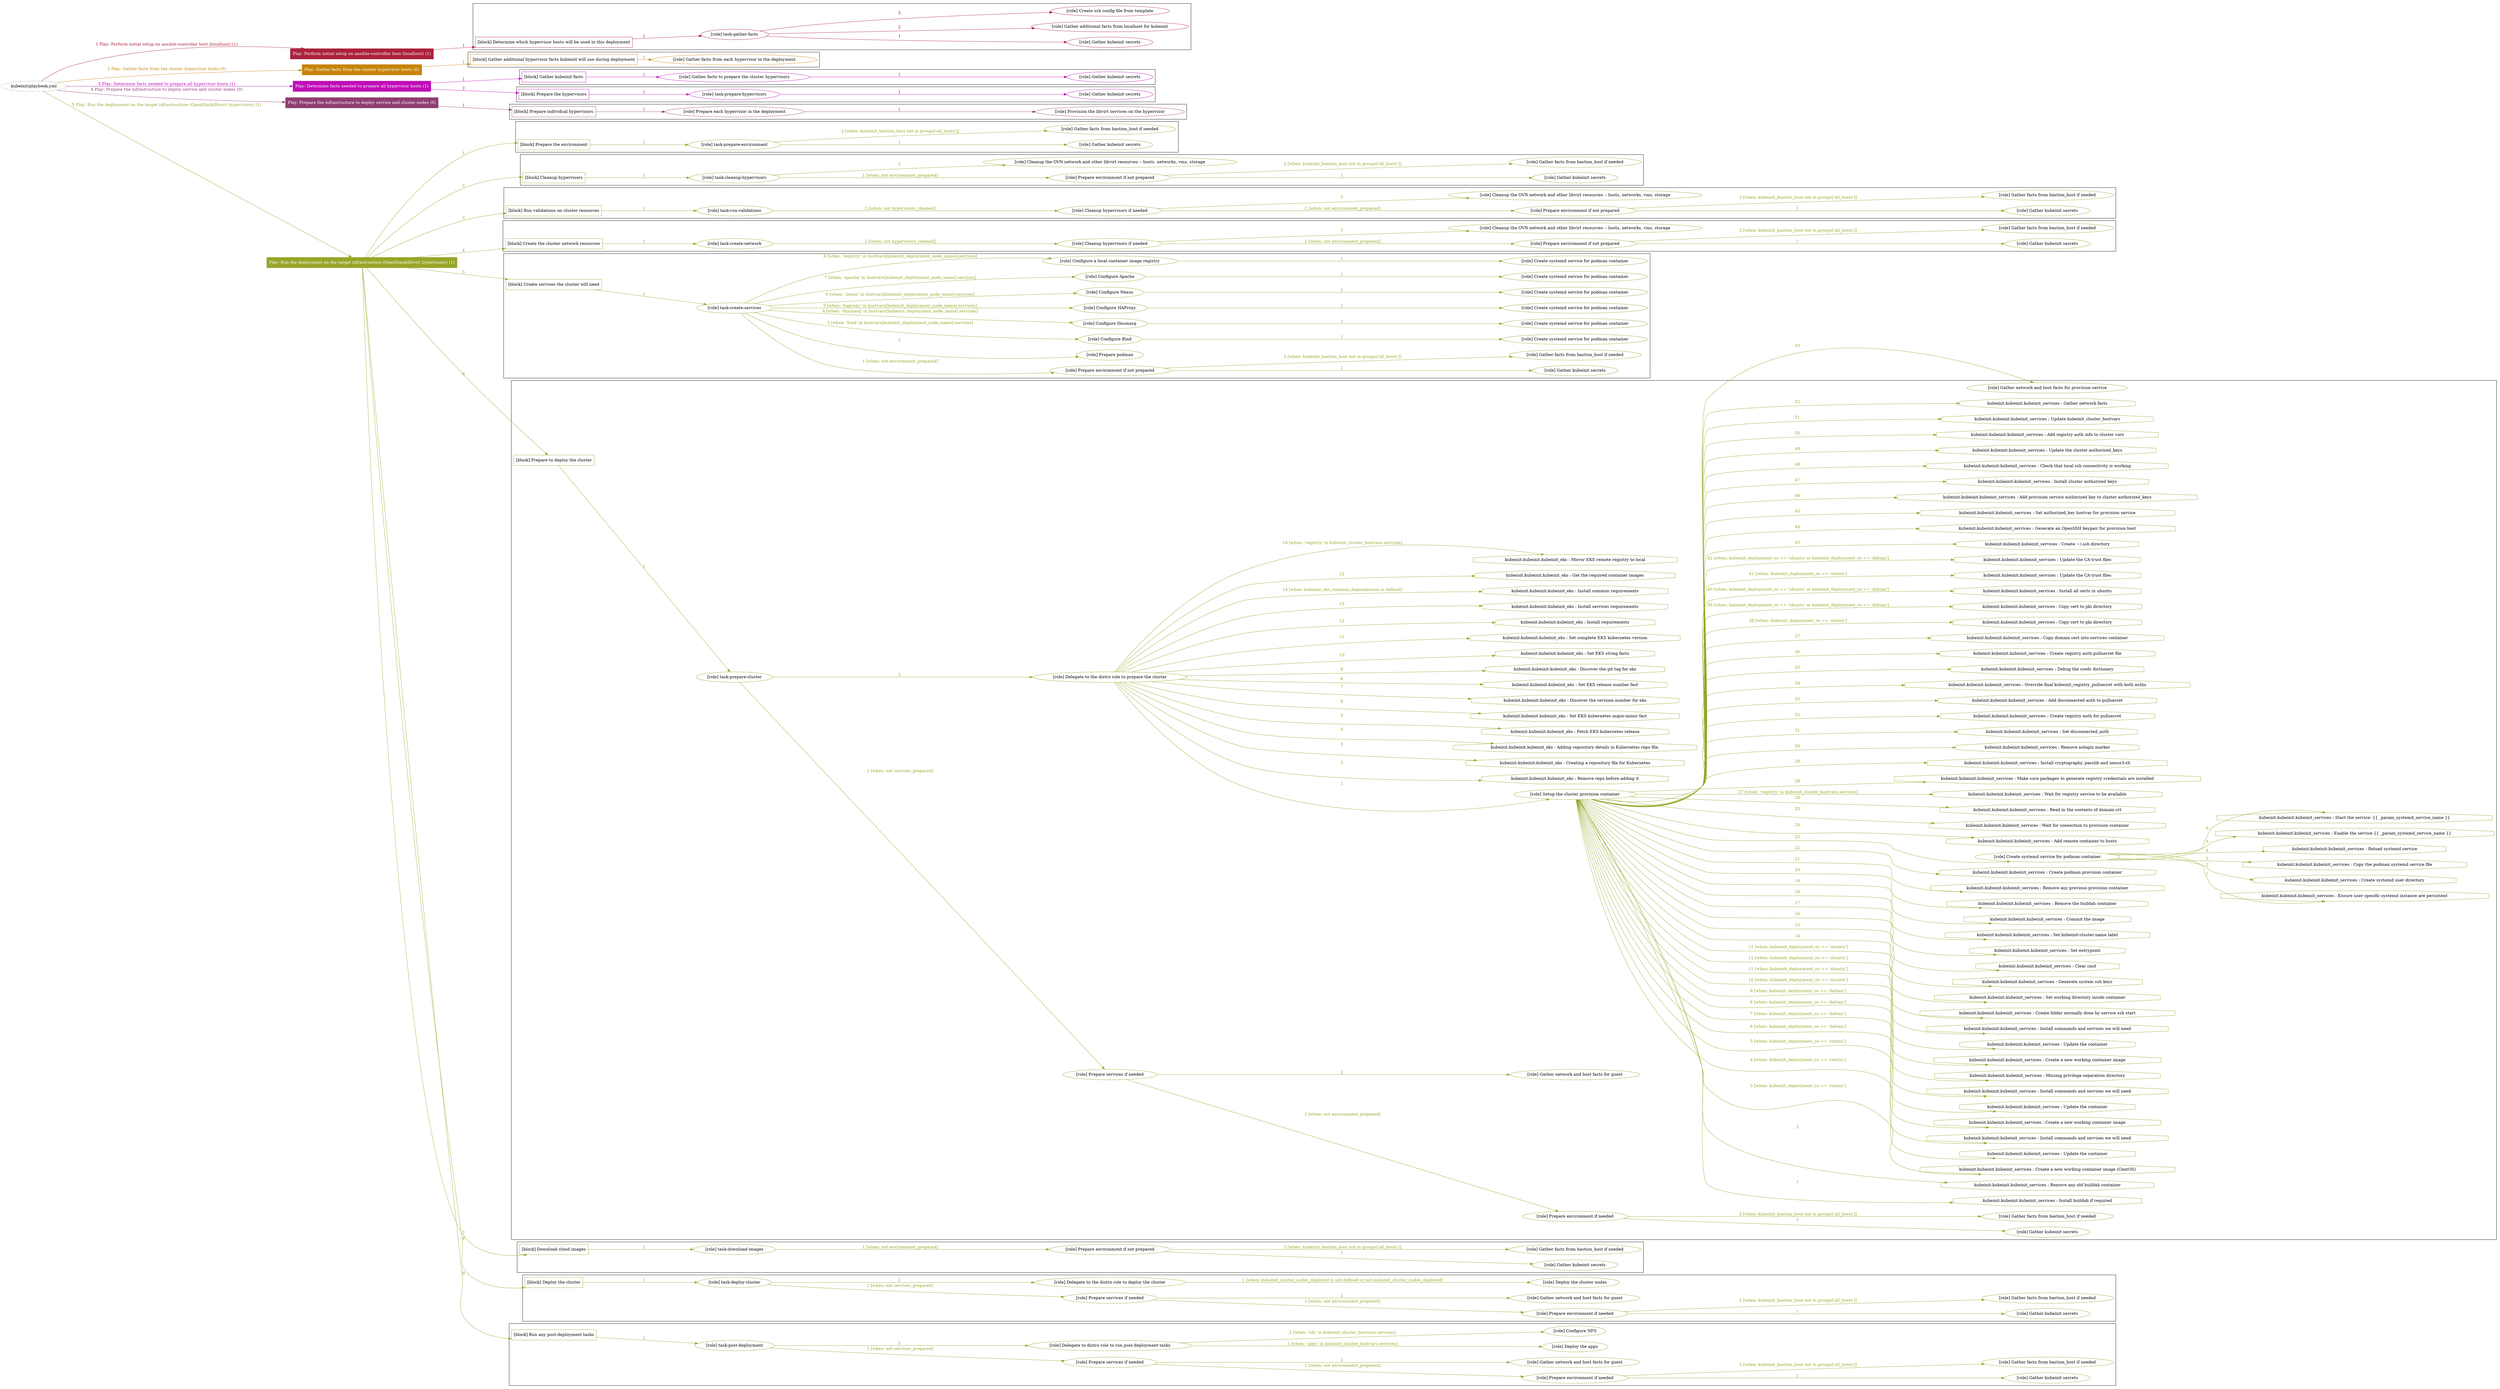digraph {
	graph [concentrate=true ordering=in rankdir=LR ratio=fill]
	edge [esep=5 sep=10]
	"kubeinit/playbook.yml" [URL="/home/runner/work/kubeinit/kubeinit/kubeinit/playbook.yml" id=playbook_11b14362 style=dotted]
	"kubeinit/playbook.yml" -> play_7e075116 [label="1 Play: Perform initial setup on ansible-controller host (localhost) (1)" color="#ab213c" fontcolor="#ab213c" id=edge_play_7e075116 labeltooltip="1 Play: Perform initial setup on ansible-controller host (localhost) (1)" tooltip="1 Play: Perform initial setup on ansible-controller host (localhost) (1)"]
	subgraph "Play: Perform initial setup on ansible-controller host (localhost) (1)" {
		play_7e075116 [label="Play: Perform initial setup on ansible-controller host (localhost) (1)" URL="/home/runner/work/kubeinit/kubeinit/kubeinit/playbook.yml" color="#ab213c" fontcolor="#ffffff" id=play_7e075116 shape=box style=filled tooltip=localhost]
		play_7e075116 -> block_38e7afe2 [label=1 color="#ab213c" fontcolor="#ab213c" id=edge_block_38e7afe2 labeltooltip=1 tooltip=1]
		subgraph cluster_block_38e7afe2 {
			block_38e7afe2 [label="[block] Determine which hypervisor hosts will be used in this deployment" URL="/home/runner/work/kubeinit/kubeinit/kubeinit/playbook.yml" color="#ab213c" id=block_38e7afe2 labeltooltip="Determine which hypervisor hosts will be used in this deployment" shape=box tooltip="Determine which hypervisor hosts will be used in this deployment"]
			block_38e7afe2 -> role_eb40c5b2 [label="1 " color="#ab213c" fontcolor="#ab213c" id=edge_role_eb40c5b2 labeltooltip="1 " tooltip="1 "]
			subgraph "task-gather-facts" {
				role_eb40c5b2 [label="[role] task-gather-facts" URL="/home/runner/work/kubeinit/kubeinit/kubeinit/playbook.yml" color="#ab213c" id=role_eb40c5b2 tooltip="task-gather-facts"]
				role_eb40c5b2 -> role_a42d3af8 [label="1 " color="#ab213c" fontcolor="#ab213c" id=edge_role_a42d3af8 labeltooltip="1 " tooltip="1 "]
				subgraph "Gather kubeinit secrets" {
					role_a42d3af8 [label="[role] Gather kubeinit secrets" URL="/home/runner/.ansible/collections/ansible_collections/kubeinit/kubeinit/roles/kubeinit_prepare/tasks/build_hypervisors_group.yml" color="#ab213c" id=role_a42d3af8 tooltip="Gather kubeinit secrets"]
				}
				role_eb40c5b2 -> role_d208f393 [label="2 " color="#ab213c" fontcolor="#ab213c" id=edge_role_d208f393 labeltooltip="2 " tooltip="2 "]
				subgraph "Gather additional facts from localhost for kubeinit" {
					role_d208f393 [label="[role] Gather additional facts from localhost for kubeinit" URL="/home/runner/.ansible/collections/ansible_collections/kubeinit/kubeinit/roles/kubeinit_prepare/tasks/build_hypervisors_group.yml" color="#ab213c" id=role_d208f393 tooltip="Gather additional facts from localhost for kubeinit"]
				}
				role_eb40c5b2 -> role_68225a93 [label="3 " color="#ab213c" fontcolor="#ab213c" id=edge_role_68225a93 labeltooltip="3 " tooltip="3 "]
				subgraph "Create ssh config file from template" {
					role_68225a93 [label="[role] Create ssh config file from template" URL="/home/runner/.ansible/collections/ansible_collections/kubeinit/kubeinit/roles/kubeinit_prepare/tasks/build_hypervisors_group.yml" color="#ab213c" id=role_68225a93 tooltip="Create ssh config file from template"]
				}
			}
		}
	}
	"kubeinit/playbook.yml" -> play_804f1a8c [label="2 Play: Gather facts from the cluster hypervisor hosts (0)" color="#c68406" fontcolor="#c68406" id=edge_play_804f1a8c labeltooltip="2 Play: Gather facts from the cluster hypervisor hosts (0)" tooltip="2 Play: Gather facts from the cluster hypervisor hosts (0)"]
	subgraph "Play: Gather facts from the cluster hypervisor hosts (0)" {
		play_804f1a8c [label="Play: Gather facts from the cluster hypervisor hosts (0)" URL="/home/runner/work/kubeinit/kubeinit/kubeinit/playbook.yml" color="#c68406" fontcolor="#ffffff" id=play_804f1a8c shape=box style=filled tooltip="Play: Gather facts from the cluster hypervisor hosts (0)"]
		play_804f1a8c -> block_bb4dc51e [label=1 color="#c68406" fontcolor="#c68406" id=edge_block_bb4dc51e labeltooltip=1 tooltip=1]
		subgraph cluster_block_bb4dc51e {
			block_bb4dc51e [label="[block] Gather additional hypervisor facts kubeinit will use during deployment" URL="/home/runner/work/kubeinit/kubeinit/kubeinit/playbook.yml" color="#c68406" id=block_bb4dc51e labeltooltip="Gather additional hypervisor facts kubeinit will use during deployment" shape=box tooltip="Gather additional hypervisor facts kubeinit will use during deployment"]
			block_bb4dc51e -> role_cdb208a5 [label="1 " color="#c68406" fontcolor="#c68406" id=edge_role_cdb208a5 labeltooltip="1 " tooltip="1 "]
			subgraph "Gather facts from each hypervisor in the deployment" {
				role_cdb208a5 [label="[role] Gather facts from each hypervisor in the deployment" URL="/home/runner/work/kubeinit/kubeinit/kubeinit/playbook.yml" color="#c68406" id=role_cdb208a5 tooltip="Gather facts from each hypervisor in the deployment"]
			}
		}
	}
	"kubeinit/playbook.yml" -> play_cd45ed71 [label="3 Play: Determine facts needed to prepare all hypervisor hosts (1)" color="#bf0db8" fontcolor="#bf0db8" id=edge_play_cd45ed71 labeltooltip="3 Play: Determine facts needed to prepare all hypervisor hosts (1)" tooltip="3 Play: Determine facts needed to prepare all hypervisor hosts (1)"]
	subgraph "Play: Determine facts needed to prepare all hypervisor hosts (1)" {
		play_cd45ed71 [label="Play: Determine facts needed to prepare all hypervisor hosts (1)" URL="/home/runner/work/kubeinit/kubeinit/kubeinit/playbook.yml" color="#bf0db8" fontcolor="#ffffff" id=play_cd45ed71 shape=box style=filled tooltip=localhost]
		play_cd45ed71 -> block_1f03d966 [label=1 color="#bf0db8" fontcolor="#bf0db8" id=edge_block_1f03d966 labeltooltip=1 tooltip=1]
		subgraph cluster_block_1f03d966 {
			block_1f03d966 [label="[block] Gather kubeinit facts" URL="/home/runner/work/kubeinit/kubeinit/kubeinit/playbook.yml" color="#bf0db8" id=block_1f03d966 labeltooltip="Gather kubeinit facts" shape=box tooltip="Gather kubeinit facts"]
			block_1f03d966 -> role_5f86f303 [label="1 " color="#bf0db8" fontcolor="#bf0db8" id=edge_role_5f86f303 labeltooltip="1 " tooltip="1 "]
			subgraph "Gather facts to prepare the cluster hypervisors" {
				role_5f86f303 [label="[role] Gather facts to prepare the cluster hypervisors" URL="/home/runner/work/kubeinit/kubeinit/kubeinit/playbook.yml" color="#bf0db8" id=role_5f86f303 tooltip="Gather facts to prepare the cluster hypervisors"]
				role_5f86f303 -> role_7053eef8 [label="1 " color="#bf0db8" fontcolor="#bf0db8" id=edge_role_7053eef8 labeltooltip="1 " tooltip="1 "]
				subgraph "Gather kubeinit secrets" {
					role_7053eef8 [label="[role] Gather kubeinit secrets" URL="/home/runner/.ansible/collections/ansible_collections/kubeinit/kubeinit/roles/kubeinit_prepare/tasks/gather_kubeinit_facts.yml" color="#bf0db8" id=role_7053eef8 tooltip="Gather kubeinit secrets"]
				}
			}
		}
		play_cd45ed71 -> block_e8698583 [label=2 color="#bf0db8" fontcolor="#bf0db8" id=edge_block_e8698583 labeltooltip=2 tooltip=2]
		subgraph cluster_block_e8698583 {
			block_e8698583 [label="[block] Prepare the hypervisors" URL="/home/runner/work/kubeinit/kubeinit/kubeinit/playbook.yml" color="#bf0db8" id=block_e8698583 labeltooltip="Prepare the hypervisors" shape=box tooltip="Prepare the hypervisors"]
			block_e8698583 -> role_ad26a881 [label="1 " color="#bf0db8" fontcolor="#bf0db8" id=edge_role_ad26a881 labeltooltip="1 " tooltip="1 "]
			subgraph "task-prepare-hypervisors" {
				role_ad26a881 [label="[role] task-prepare-hypervisors" URL="/home/runner/work/kubeinit/kubeinit/kubeinit/playbook.yml" color="#bf0db8" id=role_ad26a881 tooltip="task-prepare-hypervisors"]
				role_ad26a881 -> role_fcd37bff [label="1 " color="#bf0db8" fontcolor="#bf0db8" id=edge_role_fcd37bff labeltooltip="1 " tooltip="1 "]
				subgraph "Gather kubeinit secrets" {
					role_fcd37bff [label="[role] Gather kubeinit secrets" URL="/home/runner/.ansible/collections/ansible_collections/kubeinit/kubeinit/roles/kubeinit_prepare/tasks/gather_kubeinit_facts.yml" color="#bf0db8" id=role_fcd37bff tooltip="Gather kubeinit secrets"]
				}
			}
		}
	}
	"kubeinit/playbook.yml" -> play_44ea92b4 [label="4 Play: Prepare the infrastructure to deploy service and cluster nodes (0)" color="#8e3e71" fontcolor="#8e3e71" id=edge_play_44ea92b4 labeltooltip="4 Play: Prepare the infrastructure to deploy service and cluster nodes (0)" tooltip="4 Play: Prepare the infrastructure to deploy service and cluster nodes (0)"]
	subgraph "Play: Prepare the infrastructure to deploy service and cluster nodes (0)" {
		play_44ea92b4 [label="Play: Prepare the infrastructure to deploy service and cluster nodes (0)" URL="/home/runner/work/kubeinit/kubeinit/kubeinit/playbook.yml" color="#8e3e71" fontcolor="#ffffff" id=play_44ea92b4 shape=box style=filled tooltip="Play: Prepare the infrastructure to deploy service and cluster nodes (0)"]
		play_44ea92b4 -> block_d1bbe475 [label=1 color="#8e3e71" fontcolor="#8e3e71" id=edge_block_d1bbe475 labeltooltip=1 tooltip=1]
		subgraph cluster_block_d1bbe475 {
			block_d1bbe475 [label="[block] Prepare individual hypervisors" URL="/home/runner/work/kubeinit/kubeinit/kubeinit/playbook.yml" color="#8e3e71" id=block_d1bbe475 labeltooltip="Prepare individual hypervisors" shape=box tooltip="Prepare individual hypervisors"]
			block_d1bbe475 -> role_23870d51 [label="1 " color="#8e3e71" fontcolor="#8e3e71" id=edge_role_23870d51 labeltooltip="1 " tooltip="1 "]
			subgraph "Prepare each hypervisor in the deployment" {
				role_23870d51 [label="[role] Prepare each hypervisor in the deployment" URL="/home/runner/work/kubeinit/kubeinit/kubeinit/playbook.yml" color="#8e3e71" id=role_23870d51 tooltip="Prepare each hypervisor in the deployment"]
				role_23870d51 -> role_44e372cd [label="1 " color="#8e3e71" fontcolor="#8e3e71" id=edge_role_44e372cd labeltooltip="1 " tooltip="1 "]
				subgraph "Provision the libvirt services on the hypervisor" {
					role_44e372cd [label="[role] Provision the libvirt services on the hypervisor" URL="/home/runner/.ansible/collections/ansible_collections/kubeinit/kubeinit/roles/kubeinit_prepare/tasks/prepare_hypervisor.yml" color="#8e3e71" id=role_44e372cd tooltip="Provision the libvirt services on the hypervisor"]
				}
			}
		}
	}
	"kubeinit/playbook.yml" -> play_93e6765f [label="5 Play: Run the deployment on the target infrastructure (OpenStack/libvirt hypervisors) (1)" color="#97a527" fontcolor="#97a527" id=edge_play_93e6765f labeltooltip="5 Play: Run the deployment on the target infrastructure (OpenStack/libvirt hypervisors) (1)" tooltip="5 Play: Run the deployment on the target infrastructure (OpenStack/libvirt hypervisors) (1)"]
	subgraph "Play: Run the deployment on the target infrastructure (OpenStack/libvirt hypervisors) (1)" {
		play_93e6765f [label="Play: Run the deployment on the target infrastructure (OpenStack/libvirt hypervisors) (1)" URL="/home/runner/work/kubeinit/kubeinit/kubeinit/playbook.yml" color="#97a527" fontcolor="#ffffff" id=play_93e6765f shape=box style=filled tooltip=localhost]
		play_93e6765f -> block_6ca07ee7 [label=1 color="#97a527" fontcolor="#97a527" id=edge_block_6ca07ee7 labeltooltip=1 tooltip=1]
		subgraph cluster_block_6ca07ee7 {
			block_6ca07ee7 [label="[block] Prepare the environment" URL="/home/runner/work/kubeinit/kubeinit/kubeinit/playbook.yml" color="#97a527" id=block_6ca07ee7 labeltooltip="Prepare the environment" shape=box tooltip="Prepare the environment"]
			block_6ca07ee7 -> role_8bf0812e [label="1 " color="#97a527" fontcolor="#97a527" id=edge_role_8bf0812e labeltooltip="1 " tooltip="1 "]
			subgraph "task-prepare-environment" {
				role_8bf0812e [label="[role] task-prepare-environment" URL="/home/runner/work/kubeinit/kubeinit/kubeinit/playbook.yml" color="#97a527" id=role_8bf0812e tooltip="task-prepare-environment"]
				role_8bf0812e -> role_f082a556 [label="1 " color="#97a527" fontcolor="#97a527" id=edge_role_f082a556 labeltooltip="1 " tooltip="1 "]
				subgraph "Gather kubeinit secrets" {
					role_f082a556 [label="[role] Gather kubeinit secrets" URL="/home/runner/.ansible/collections/ansible_collections/kubeinit/kubeinit/roles/kubeinit_prepare/tasks/gather_kubeinit_facts.yml" color="#97a527" id=role_f082a556 tooltip="Gather kubeinit secrets"]
				}
				role_8bf0812e -> role_601f4e4b [label="2 [when: kubeinit_bastion_host not in groups['all_hosts']]" color="#97a527" fontcolor="#97a527" id=edge_role_601f4e4b labeltooltip="2 [when: kubeinit_bastion_host not in groups['all_hosts']]" tooltip="2 [when: kubeinit_bastion_host not in groups['all_hosts']]"]
				subgraph "Gather facts from bastion_host if needed" {
					role_601f4e4b [label="[role] Gather facts from bastion_host if needed" URL="/home/runner/.ansible/collections/ansible_collections/kubeinit/kubeinit/roles/kubeinit_prepare/tasks/main.yml" color="#97a527" id=role_601f4e4b tooltip="Gather facts from bastion_host if needed"]
				}
			}
		}
		play_93e6765f -> block_6705fa82 [label=2 color="#97a527" fontcolor="#97a527" id=edge_block_6705fa82 labeltooltip=2 tooltip=2]
		subgraph cluster_block_6705fa82 {
			block_6705fa82 [label="[block] Cleanup hypervisors" URL="/home/runner/work/kubeinit/kubeinit/kubeinit/playbook.yml" color="#97a527" id=block_6705fa82 labeltooltip="Cleanup hypervisors" shape=box tooltip="Cleanup hypervisors"]
			block_6705fa82 -> role_4f37d673 [label="1 " color="#97a527" fontcolor="#97a527" id=edge_role_4f37d673 labeltooltip="1 " tooltip="1 "]
			subgraph "task-cleanup-hypervisors" {
				role_4f37d673 [label="[role] task-cleanup-hypervisors" URL="/home/runner/work/kubeinit/kubeinit/kubeinit/playbook.yml" color="#97a527" id=role_4f37d673 tooltip="task-cleanup-hypervisors"]
				role_4f37d673 -> role_21312cf8 [label="1 [when: not environment_prepared]" color="#97a527" fontcolor="#97a527" id=edge_role_21312cf8 labeltooltip="1 [when: not environment_prepared]" tooltip="1 [when: not environment_prepared]"]
				subgraph "Prepare environment if not prepared" {
					role_21312cf8 [label="[role] Prepare environment if not prepared" URL="/home/runner/.ansible/collections/ansible_collections/kubeinit/kubeinit/roles/kubeinit_libvirt/tasks/cleanup_hypervisors.yml" color="#97a527" id=role_21312cf8 tooltip="Prepare environment if not prepared"]
					role_21312cf8 -> role_be1cd797 [label="1 " color="#97a527" fontcolor="#97a527" id=edge_role_be1cd797 labeltooltip="1 " tooltip="1 "]
					subgraph "Gather kubeinit secrets" {
						role_be1cd797 [label="[role] Gather kubeinit secrets" URL="/home/runner/.ansible/collections/ansible_collections/kubeinit/kubeinit/roles/kubeinit_prepare/tasks/gather_kubeinit_facts.yml" color="#97a527" id=role_be1cd797 tooltip="Gather kubeinit secrets"]
					}
					role_21312cf8 -> role_25535e6e [label="2 [when: kubeinit_bastion_host not in groups['all_hosts']]" color="#97a527" fontcolor="#97a527" id=edge_role_25535e6e labeltooltip="2 [when: kubeinit_bastion_host not in groups['all_hosts']]" tooltip="2 [when: kubeinit_bastion_host not in groups['all_hosts']]"]
					subgraph "Gather facts from bastion_host if needed" {
						role_25535e6e [label="[role] Gather facts from bastion_host if needed" URL="/home/runner/.ansible/collections/ansible_collections/kubeinit/kubeinit/roles/kubeinit_prepare/tasks/main.yml" color="#97a527" id=role_25535e6e tooltip="Gather facts from bastion_host if needed"]
					}
				}
				role_4f37d673 -> role_4b720a97 [label="2 " color="#97a527" fontcolor="#97a527" id=edge_role_4b720a97 labeltooltip="2 " tooltip="2 "]
				subgraph "Cleanup the OVN network and other libvirt resources -- hosts, networks, vms, storage" {
					role_4b720a97 [label="[role] Cleanup the OVN network and other libvirt resources -- hosts, networks, vms, storage" URL="/home/runner/.ansible/collections/ansible_collections/kubeinit/kubeinit/roles/kubeinit_libvirt/tasks/cleanup_hypervisors.yml" color="#97a527" id=role_4b720a97 tooltip="Cleanup the OVN network and other libvirt resources -- hosts, networks, vms, storage"]
				}
			}
		}
		play_93e6765f -> block_bf1b73e9 [label=3 color="#97a527" fontcolor="#97a527" id=edge_block_bf1b73e9 labeltooltip=3 tooltip=3]
		subgraph cluster_block_bf1b73e9 {
			block_bf1b73e9 [label="[block] Run validations on cluster resources" URL="/home/runner/work/kubeinit/kubeinit/kubeinit/playbook.yml" color="#97a527" id=block_bf1b73e9 labeltooltip="Run validations on cluster resources" shape=box tooltip="Run validations on cluster resources"]
			block_bf1b73e9 -> role_9560bbdb [label="1 " color="#97a527" fontcolor="#97a527" id=edge_role_9560bbdb labeltooltip="1 " tooltip="1 "]
			subgraph "task-run-validations" {
				role_9560bbdb [label="[role] task-run-validations" URL="/home/runner/work/kubeinit/kubeinit/kubeinit/playbook.yml" color="#97a527" id=role_9560bbdb tooltip="task-run-validations"]
				role_9560bbdb -> role_c8432084 [label="1 [when: not hypervisors_cleaned]" color="#97a527" fontcolor="#97a527" id=edge_role_c8432084 labeltooltip="1 [when: not hypervisors_cleaned]" tooltip="1 [when: not hypervisors_cleaned]"]
				subgraph "Cleanup hypervisors if needed" {
					role_c8432084 [label="[role] Cleanup hypervisors if needed" URL="/home/runner/.ansible/collections/ansible_collections/kubeinit/kubeinit/roles/kubeinit_validations/tasks/main.yml" color="#97a527" id=role_c8432084 tooltip="Cleanup hypervisors if needed"]
					role_c8432084 -> role_b94c5157 [label="1 [when: not environment_prepared]" color="#97a527" fontcolor="#97a527" id=edge_role_b94c5157 labeltooltip="1 [when: not environment_prepared]" tooltip="1 [when: not environment_prepared]"]
					subgraph "Prepare environment if not prepared" {
						role_b94c5157 [label="[role] Prepare environment if not prepared" URL="/home/runner/.ansible/collections/ansible_collections/kubeinit/kubeinit/roles/kubeinit_libvirt/tasks/cleanup_hypervisors.yml" color="#97a527" id=role_b94c5157 tooltip="Prepare environment if not prepared"]
						role_b94c5157 -> role_a6f0d5d6 [label="1 " color="#97a527" fontcolor="#97a527" id=edge_role_a6f0d5d6 labeltooltip="1 " tooltip="1 "]
						subgraph "Gather kubeinit secrets" {
							role_a6f0d5d6 [label="[role] Gather kubeinit secrets" URL="/home/runner/.ansible/collections/ansible_collections/kubeinit/kubeinit/roles/kubeinit_prepare/tasks/gather_kubeinit_facts.yml" color="#97a527" id=role_a6f0d5d6 tooltip="Gather kubeinit secrets"]
						}
						role_b94c5157 -> role_0bd51f2a [label="2 [when: kubeinit_bastion_host not in groups['all_hosts']]" color="#97a527" fontcolor="#97a527" id=edge_role_0bd51f2a labeltooltip="2 [when: kubeinit_bastion_host not in groups['all_hosts']]" tooltip="2 [when: kubeinit_bastion_host not in groups['all_hosts']]"]
						subgraph "Gather facts from bastion_host if needed" {
							role_0bd51f2a [label="[role] Gather facts from bastion_host if needed" URL="/home/runner/.ansible/collections/ansible_collections/kubeinit/kubeinit/roles/kubeinit_prepare/tasks/main.yml" color="#97a527" id=role_0bd51f2a tooltip="Gather facts from bastion_host if needed"]
						}
					}
					role_c8432084 -> role_a68e85e2 [label="2 " color="#97a527" fontcolor="#97a527" id=edge_role_a68e85e2 labeltooltip="2 " tooltip="2 "]
					subgraph "Cleanup the OVN network and other libvirt resources -- hosts, networks, vms, storage" {
						role_a68e85e2 [label="[role] Cleanup the OVN network and other libvirt resources -- hosts, networks, vms, storage" URL="/home/runner/.ansible/collections/ansible_collections/kubeinit/kubeinit/roles/kubeinit_libvirt/tasks/cleanup_hypervisors.yml" color="#97a527" id=role_a68e85e2 tooltip="Cleanup the OVN network and other libvirt resources -- hosts, networks, vms, storage"]
					}
				}
			}
		}
		play_93e6765f -> block_14adc0d7 [label=4 color="#97a527" fontcolor="#97a527" id=edge_block_14adc0d7 labeltooltip=4 tooltip=4]
		subgraph cluster_block_14adc0d7 {
			block_14adc0d7 [label="[block] Create the cluster network resources" URL="/home/runner/work/kubeinit/kubeinit/kubeinit/playbook.yml" color="#97a527" id=block_14adc0d7 labeltooltip="Create the cluster network resources" shape=box tooltip="Create the cluster network resources"]
			block_14adc0d7 -> role_bc04b47d [label="1 " color="#97a527" fontcolor="#97a527" id=edge_role_bc04b47d labeltooltip="1 " tooltip="1 "]
			subgraph "task-create-network" {
				role_bc04b47d [label="[role] task-create-network" URL="/home/runner/work/kubeinit/kubeinit/kubeinit/playbook.yml" color="#97a527" id=role_bc04b47d tooltip="task-create-network"]
				role_bc04b47d -> role_d36ee33a [label="1 [when: not hypervisors_cleaned]" color="#97a527" fontcolor="#97a527" id=edge_role_d36ee33a labeltooltip="1 [when: not hypervisors_cleaned]" tooltip="1 [when: not hypervisors_cleaned]"]
				subgraph "Cleanup hypervisors if needed" {
					role_d36ee33a [label="[role] Cleanup hypervisors if needed" URL="/home/runner/.ansible/collections/ansible_collections/kubeinit/kubeinit/roles/kubeinit_libvirt/tasks/create_network.yml" color="#97a527" id=role_d36ee33a tooltip="Cleanup hypervisors if needed"]
					role_d36ee33a -> role_a86a628a [label="1 [when: not environment_prepared]" color="#97a527" fontcolor="#97a527" id=edge_role_a86a628a labeltooltip="1 [when: not environment_prepared]" tooltip="1 [when: not environment_prepared]"]
					subgraph "Prepare environment if not prepared" {
						role_a86a628a [label="[role] Prepare environment if not prepared" URL="/home/runner/.ansible/collections/ansible_collections/kubeinit/kubeinit/roles/kubeinit_libvirt/tasks/cleanup_hypervisors.yml" color="#97a527" id=role_a86a628a tooltip="Prepare environment if not prepared"]
						role_a86a628a -> role_003f0780 [label="1 " color="#97a527" fontcolor="#97a527" id=edge_role_003f0780 labeltooltip="1 " tooltip="1 "]
						subgraph "Gather kubeinit secrets" {
							role_003f0780 [label="[role] Gather kubeinit secrets" URL="/home/runner/.ansible/collections/ansible_collections/kubeinit/kubeinit/roles/kubeinit_prepare/tasks/gather_kubeinit_facts.yml" color="#97a527" id=role_003f0780 tooltip="Gather kubeinit secrets"]
						}
						role_a86a628a -> role_3acaad37 [label="2 [when: kubeinit_bastion_host not in groups['all_hosts']]" color="#97a527" fontcolor="#97a527" id=edge_role_3acaad37 labeltooltip="2 [when: kubeinit_bastion_host not in groups['all_hosts']]" tooltip="2 [when: kubeinit_bastion_host not in groups['all_hosts']]"]
						subgraph "Gather facts from bastion_host if needed" {
							role_3acaad37 [label="[role] Gather facts from bastion_host if needed" URL="/home/runner/.ansible/collections/ansible_collections/kubeinit/kubeinit/roles/kubeinit_prepare/tasks/main.yml" color="#97a527" id=role_3acaad37 tooltip="Gather facts from bastion_host if needed"]
						}
					}
					role_d36ee33a -> role_0abbf569 [label="2 " color="#97a527" fontcolor="#97a527" id=edge_role_0abbf569 labeltooltip="2 " tooltip="2 "]
					subgraph "Cleanup the OVN network and other libvirt resources -- hosts, networks, vms, storage" {
						role_0abbf569 [label="[role] Cleanup the OVN network and other libvirt resources -- hosts, networks, vms, storage" URL="/home/runner/.ansible/collections/ansible_collections/kubeinit/kubeinit/roles/kubeinit_libvirt/tasks/cleanup_hypervisors.yml" color="#97a527" id=role_0abbf569 tooltip="Cleanup the OVN network and other libvirt resources -- hosts, networks, vms, storage"]
					}
				}
			}
		}
		play_93e6765f -> block_9872d265 [label=5 color="#97a527" fontcolor="#97a527" id=edge_block_9872d265 labeltooltip=5 tooltip=5]
		subgraph cluster_block_9872d265 {
			block_9872d265 [label="[block] Create services the cluster will need" URL="/home/runner/work/kubeinit/kubeinit/kubeinit/playbook.yml" color="#97a527" id=block_9872d265 labeltooltip="Create services the cluster will need" shape=box tooltip="Create services the cluster will need"]
			block_9872d265 -> role_543d3daf [label="1 " color="#97a527" fontcolor="#97a527" id=edge_role_543d3daf labeltooltip="1 " tooltip="1 "]
			subgraph "task-create-services" {
				role_543d3daf [label="[role] task-create-services" URL="/home/runner/work/kubeinit/kubeinit/kubeinit/playbook.yml" color="#97a527" id=role_543d3daf tooltip="task-create-services"]
				role_543d3daf -> role_969b58bc [label="1 [when: not environment_prepared]" color="#97a527" fontcolor="#97a527" id=edge_role_969b58bc labeltooltip="1 [when: not environment_prepared]" tooltip="1 [when: not environment_prepared]"]
				subgraph "Prepare environment if not prepared" {
					role_969b58bc [label="[role] Prepare environment if not prepared" URL="/home/runner/.ansible/collections/ansible_collections/kubeinit/kubeinit/roles/kubeinit_services/tasks/main.yml" color="#97a527" id=role_969b58bc tooltip="Prepare environment if not prepared"]
					role_969b58bc -> role_b8e0de3f [label="1 " color="#97a527" fontcolor="#97a527" id=edge_role_b8e0de3f labeltooltip="1 " tooltip="1 "]
					subgraph "Gather kubeinit secrets" {
						role_b8e0de3f [label="[role] Gather kubeinit secrets" URL="/home/runner/.ansible/collections/ansible_collections/kubeinit/kubeinit/roles/kubeinit_prepare/tasks/gather_kubeinit_facts.yml" color="#97a527" id=role_b8e0de3f tooltip="Gather kubeinit secrets"]
					}
					role_969b58bc -> role_e62cefef [label="2 [when: kubeinit_bastion_host not in groups['all_hosts']]" color="#97a527" fontcolor="#97a527" id=edge_role_e62cefef labeltooltip="2 [when: kubeinit_bastion_host not in groups['all_hosts']]" tooltip="2 [when: kubeinit_bastion_host not in groups['all_hosts']]"]
					subgraph "Gather facts from bastion_host if needed" {
						role_e62cefef [label="[role] Gather facts from bastion_host if needed" URL="/home/runner/.ansible/collections/ansible_collections/kubeinit/kubeinit/roles/kubeinit_prepare/tasks/main.yml" color="#97a527" id=role_e62cefef tooltip="Gather facts from bastion_host if needed"]
					}
				}
				role_543d3daf -> role_fc33dcbf [label="2 " color="#97a527" fontcolor="#97a527" id=edge_role_fc33dcbf labeltooltip="2 " tooltip="2 "]
				subgraph "Prepare podman" {
					role_fc33dcbf [label="[role] Prepare podman" URL="/home/runner/.ansible/collections/ansible_collections/kubeinit/kubeinit/roles/kubeinit_services/tasks/00_create_service_pod.yml" color="#97a527" id=role_fc33dcbf tooltip="Prepare podman"]
				}
				role_543d3daf -> role_395b4aa2 [label="3 [when: 'bind' in hostvars[kubeinit_deployment_node_name].services]" color="#97a527" fontcolor="#97a527" id=edge_role_395b4aa2 labeltooltip="3 [when: 'bind' in hostvars[kubeinit_deployment_node_name].services]" tooltip="3 [when: 'bind' in hostvars[kubeinit_deployment_node_name].services]"]
				subgraph "Configure Bind" {
					role_395b4aa2 [label="[role] Configure Bind" URL="/home/runner/.ansible/collections/ansible_collections/kubeinit/kubeinit/roles/kubeinit_services/tasks/start_services_containers.yml" color="#97a527" id=role_395b4aa2 tooltip="Configure Bind"]
					role_395b4aa2 -> role_ab9e4e42 [label="1 " color="#97a527" fontcolor="#97a527" id=edge_role_ab9e4e42 labeltooltip="1 " tooltip="1 "]
					subgraph "Create systemd service for podman container" {
						role_ab9e4e42 [label="[role] Create systemd service for podman container" URL="/home/runner/.ansible/collections/ansible_collections/kubeinit/kubeinit/roles/kubeinit_bind/tasks/main.yml" color="#97a527" id=role_ab9e4e42 tooltip="Create systemd service for podman container"]
					}
				}
				role_543d3daf -> role_d97a1324 [label="4 [when: 'dnsmasq' in hostvars[kubeinit_deployment_node_name].services]" color="#97a527" fontcolor="#97a527" id=edge_role_d97a1324 labeltooltip="4 [when: 'dnsmasq' in hostvars[kubeinit_deployment_node_name].services]" tooltip="4 [when: 'dnsmasq' in hostvars[kubeinit_deployment_node_name].services]"]
				subgraph "Configure Dnsmasq" {
					role_d97a1324 [label="[role] Configure Dnsmasq" URL="/home/runner/.ansible/collections/ansible_collections/kubeinit/kubeinit/roles/kubeinit_services/tasks/start_services_containers.yml" color="#97a527" id=role_d97a1324 tooltip="Configure Dnsmasq"]
					role_d97a1324 -> role_1d2b0703 [label="1 " color="#97a527" fontcolor="#97a527" id=edge_role_1d2b0703 labeltooltip="1 " tooltip="1 "]
					subgraph "Create systemd service for podman container" {
						role_1d2b0703 [label="[role] Create systemd service for podman container" URL="/home/runner/.ansible/collections/ansible_collections/kubeinit/kubeinit/roles/kubeinit_dnsmasq/tasks/main.yml" color="#97a527" id=role_1d2b0703 tooltip="Create systemd service for podman container"]
					}
				}
				role_543d3daf -> role_9b7899f8 [label="5 [when: 'haproxy' in hostvars[kubeinit_deployment_node_name].services]" color="#97a527" fontcolor="#97a527" id=edge_role_9b7899f8 labeltooltip="5 [when: 'haproxy' in hostvars[kubeinit_deployment_node_name].services]" tooltip="5 [when: 'haproxy' in hostvars[kubeinit_deployment_node_name].services]"]
				subgraph "Configure HAProxy" {
					role_9b7899f8 [label="[role] Configure HAProxy" URL="/home/runner/.ansible/collections/ansible_collections/kubeinit/kubeinit/roles/kubeinit_services/tasks/start_services_containers.yml" color="#97a527" id=role_9b7899f8 tooltip="Configure HAProxy"]
					role_9b7899f8 -> role_08761b4a [label="1 " color="#97a527" fontcolor="#97a527" id=edge_role_08761b4a labeltooltip="1 " tooltip="1 "]
					subgraph "Create systemd service for podman container" {
						role_08761b4a [label="[role] Create systemd service for podman container" URL="/home/runner/.ansible/collections/ansible_collections/kubeinit/kubeinit/roles/kubeinit_haproxy/tasks/main.yml" color="#97a527" id=role_08761b4a tooltip="Create systemd service for podman container"]
					}
				}
				role_543d3daf -> role_a3241c00 [label="6 [when: 'nexus' in hostvars[kubeinit_deployment_node_name].services]" color="#97a527" fontcolor="#97a527" id=edge_role_a3241c00 labeltooltip="6 [when: 'nexus' in hostvars[kubeinit_deployment_node_name].services]" tooltip="6 [when: 'nexus' in hostvars[kubeinit_deployment_node_name].services]"]
				subgraph "Configure Nexus" {
					role_a3241c00 [label="[role] Configure Nexus" URL="/home/runner/.ansible/collections/ansible_collections/kubeinit/kubeinit/roles/kubeinit_services/tasks/start_services_containers.yml" color="#97a527" id=role_a3241c00 tooltip="Configure Nexus"]
					role_a3241c00 -> role_18baf275 [label="1 " color="#97a527" fontcolor="#97a527" id=edge_role_18baf275 labeltooltip="1 " tooltip="1 "]
					subgraph "Create systemd service for podman container" {
						role_18baf275 [label="[role] Create systemd service for podman container" URL="/home/runner/.ansible/collections/ansible_collections/kubeinit/kubeinit/roles/kubeinit_nexus/tasks/main.yml" color="#97a527" id=role_18baf275 tooltip="Create systemd service for podman container"]
					}
				}
				role_543d3daf -> role_9471e9f3 [label="7 [when: 'apache' in hostvars[kubeinit_deployment_node_name].services]" color="#97a527" fontcolor="#97a527" id=edge_role_9471e9f3 labeltooltip="7 [when: 'apache' in hostvars[kubeinit_deployment_node_name].services]" tooltip="7 [when: 'apache' in hostvars[kubeinit_deployment_node_name].services]"]
				subgraph "Configure Apache" {
					role_9471e9f3 [label="[role] Configure Apache" URL="/home/runner/.ansible/collections/ansible_collections/kubeinit/kubeinit/roles/kubeinit_services/tasks/start_services_containers.yml" color="#97a527" id=role_9471e9f3 tooltip="Configure Apache"]
					role_9471e9f3 -> role_f0a73088 [label="1 " color="#97a527" fontcolor="#97a527" id=edge_role_f0a73088 labeltooltip="1 " tooltip="1 "]
					subgraph "Create systemd service for podman container" {
						role_f0a73088 [label="[role] Create systemd service for podman container" URL="/home/runner/.ansible/collections/ansible_collections/kubeinit/kubeinit/roles/kubeinit_apache/tasks/main.yml" color="#97a527" id=role_f0a73088 tooltip="Create systemd service for podman container"]
					}
				}
				role_543d3daf -> role_27b051a8 [label="8 [when: 'registry' in hostvars[kubeinit_deployment_node_name].services]" color="#97a527" fontcolor="#97a527" id=edge_role_27b051a8 labeltooltip="8 [when: 'registry' in hostvars[kubeinit_deployment_node_name].services]" tooltip="8 [when: 'registry' in hostvars[kubeinit_deployment_node_name].services]"]
				subgraph "Configure a local container image registry" {
					role_27b051a8 [label="[role] Configure a local container image registry" URL="/home/runner/.ansible/collections/ansible_collections/kubeinit/kubeinit/roles/kubeinit_services/tasks/start_services_containers.yml" color="#97a527" id=role_27b051a8 tooltip="Configure a local container image registry"]
					role_27b051a8 -> role_794c938b [label="1 " color="#97a527" fontcolor="#97a527" id=edge_role_794c938b labeltooltip="1 " tooltip="1 "]
					subgraph "Create systemd service for podman container" {
						role_794c938b [label="[role] Create systemd service for podman container" URL="/home/runner/.ansible/collections/ansible_collections/kubeinit/kubeinit/roles/kubeinit_registry/tasks/main.yml" color="#97a527" id=role_794c938b tooltip="Create systemd service for podman container"]
					}
				}
			}
		}
		play_93e6765f -> block_327f2938 [label=6 color="#97a527" fontcolor="#97a527" id=edge_block_327f2938 labeltooltip=6 tooltip=6]
		subgraph cluster_block_327f2938 {
			block_327f2938 [label="[block] Prepare to deploy the cluster" URL="/home/runner/work/kubeinit/kubeinit/kubeinit/playbook.yml" color="#97a527" id=block_327f2938 labeltooltip="Prepare to deploy the cluster" shape=box tooltip="Prepare to deploy the cluster"]
			block_327f2938 -> role_a32f5af9 [label="1 " color="#97a527" fontcolor="#97a527" id=edge_role_a32f5af9 labeltooltip="1 " tooltip="1 "]
			subgraph "task-prepare-cluster" {
				role_a32f5af9 [label="[role] task-prepare-cluster" URL="/home/runner/work/kubeinit/kubeinit/kubeinit/playbook.yml" color="#97a527" id=role_a32f5af9 tooltip="task-prepare-cluster"]
				role_a32f5af9 -> role_c6ae48ad [label="1 [when: not services_prepared]" color="#97a527" fontcolor="#97a527" id=edge_role_c6ae48ad labeltooltip="1 [when: not services_prepared]" tooltip="1 [when: not services_prepared]"]
				subgraph "Prepare services if needed" {
					role_c6ae48ad [label="[role] Prepare services if needed" URL="/home/runner/.ansible/collections/ansible_collections/kubeinit/kubeinit/roles/kubeinit_prepare/tasks/prepare_cluster.yml" color="#97a527" id=role_c6ae48ad tooltip="Prepare services if needed"]
					role_c6ae48ad -> role_40163a74 [label="1 [when: not environment_prepared]" color="#97a527" fontcolor="#97a527" id=edge_role_40163a74 labeltooltip="1 [when: not environment_prepared]" tooltip="1 [when: not environment_prepared]"]
					subgraph "Prepare environment if needed" {
						role_40163a74 [label="[role] Prepare environment if needed" URL="/home/runner/.ansible/collections/ansible_collections/kubeinit/kubeinit/roles/kubeinit_services/tasks/prepare_services.yml" color="#97a527" id=role_40163a74 tooltip="Prepare environment if needed"]
						role_40163a74 -> role_dcdece3b [label="1 " color="#97a527" fontcolor="#97a527" id=edge_role_dcdece3b labeltooltip="1 " tooltip="1 "]
						subgraph "Gather kubeinit secrets" {
							role_dcdece3b [label="[role] Gather kubeinit secrets" URL="/home/runner/.ansible/collections/ansible_collections/kubeinit/kubeinit/roles/kubeinit_prepare/tasks/gather_kubeinit_facts.yml" color="#97a527" id=role_dcdece3b tooltip="Gather kubeinit secrets"]
						}
						role_40163a74 -> role_8dd467d0 [label="2 [when: kubeinit_bastion_host not in groups['all_hosts']]" color="#97a527" fontcolor="#97a527" id=edge_role_8dd467d0 labeltooltip="2 [when: kubeinit_bastion_host not in groups['all_hosts']]" tooltip="2 [when: kubeinit_bastion_host not in groups['all_hosts']]"]
						subgraph "Gather facts from bastion_host if needed" {
							role_8dd467d0 [label="[role] Gather facts from bastion_host if needed" URL="/home/runner/.ansible/collections/ansible_collections/kubeinit/kubeinit/roles/kubeinit_prepare/tasks/main.yml" color="#97a527" id=role_8dd467d0 tooltip="Gather facts from bastion_host if needed"]
						}
					}
					role_c6ae48ad -> role_5d5ae387 [label="2 " color="#97a527" fontcolor="#97a527" id=edge_role_5d5ae387 labeltooltip="2 " tooltip="2 "]
					subgraph "Gather network and host facts for guest" {
						role_5d5ae387 [label="[role] Gather network and host facts for guest" URL="/home/runner/.ansible/collections/ansible_collections/kubeinit/kubeinit/roles/kubeinit_services/tasks/prepare_services.yml" color="#97a527" id=role_5d5ae387 tooltip="Gather network and host facts for guest"]
					}
				}
				role_a32f5af9 -> role_2f3bcdf0 [label="2 " color="#97a527" fontcolor="#97a527" id=edge_role_2f3bcdf0 labeltooltip="2 " tooltip="2 "]
				subgraph "Delegate to the distro role to prepare the cluster" {
					role_2f3bcdf0 [label="[role] Delegate to the distro role to prepare the cluster" URL="/home/runner/.ansible/collections/ansible_collections/kubeinit/kubeinit/roles/kubeinit_prepare/tasks/prepare_cluster.yml" color="#97a527" id=role_2f3bcdf0 tooltip="Delegate to the distro role to prepare the cluster"]
					role_2f3bcdf0 -> role_bf2d38dc [label="1 " color="#97a527" fontcolor="#97a527" id=edge_role_bf2d38dc labeltooltip="1 " tooltip="1 "]
					subgraph "Setup the cluster provision container" {
						role_bf2d38dc [label="[role] Setup the cluster provision container" URL="/home/runner/.ansible/collections/ansible_collections/kubeinit/kubeinit/roles/kubeinit_eks/tasks/prepare_cluster.yml" color="#97a527" id=role_bf2d38dc tooltip="Setup the cluster provision container"]
						task_70add839 [label="kubeinit.kubeinit.kubeinit_services : Install buildah if required" URL="/home/runner/.ansible/collections/ansible_collections/kubeinit/kubeinit/roles/kubeinit_services/tasks/create_provision_container.yml" color="#97a527" id=task_70add839 shape=octagon tooltip="kubeinit.kubeinit.kubeinit_services : Install buildah if required"]
						role_bf2d38dc -> task_70add839 [label="1 " color="#97a527" fontcolor="#97a527" id=edge_task_70add839 labeltooltip="1 " tooltip="1 "]
						task_98002418 [label="kubeinit.kubeinit.kubeinit_services : Remove any old buildah container" URL="/home/runner/.ansible/collections/ansible_collections/kubeinit/kubeinit/roles/kubeinit_services/tasks/create_provision_container.yml" color="#97a527" id=task_98002418 shape=octagon tooltip="kubeinit.kubeinit.kubeinit_services : Remove any old buildah container"]
						role_bf2d38dc -> task_98002418 [label="2 " color="#97a527" fontcolor="#97a527" id=edge_task_98002418 labeltooltip="2 " tooltip="2 "]
						task_cfd88321 [label="kubeinit.kubeinit.kubeinit_services : Create a new working container image (CentOS)" URL="/home/runner/.ansible/collections/ansible_collections/kubeinit/kubeinit/roles/kubeinit_services/tasks/create_provision_container.yml" color="#97a527" id=task_cfd88321 shape=octagon tooltip="kubeinit.kubeinit.kubeinit_services : Create a new working container image (CentOS)"]
						role_bf2d38dc -> task_cfd88321 [label="3 [when: kubeinit_deployment_os == 'centos']" color="#97a527" fontcolor="#97a527" id=edge_task_cfd88321 labeltooltip="3 [when: kubeinit_deployment_os == 'centos']" tooltip="3 [when: kubeinit_deployment_os == 'centos']"]
						task_68407616 [label="kubeinit.kubeinit.kubeinit_services : Update the container" URL="/home/runner/.ansible/collections/ansible_collections/kubeinit/kubeinit/roles/kubeinit_services/tasks/create_provision_container.yml" color="#97a527" id=task_68407616 shape=octagon tooltip="kubeinit.kubeinit.kubeinit_services : Update the container"]
						role_bf2d38dc -> task_68407616 [label="4 [when: kubeinit_deployment_os == 'centos']" color="#97a527" fontcolor="#97a527" id=edge_task_68407616 labeltooltip="4 [when: kubeinit_deployment_os == 'centos']" tooltip="4 [when: kubeinit_deployment_os == 'centos']"]
						task_6bf104e7 [label="kubeinit.kubeinit.kubeinit_services : Install commands and services we will need" URL="/home/runner/.ansible/collections/ansible_collections/kubeinit/kubeinit/roles/kubeinit_services/tasks/create_provision_container.yml" color="#97a527" id=task_6bf104e7 shape=octagon tooltip="kubeinit.kubeinit.kubeinit_services : Install commands and services we will need"]
						role_bf2d38dc -> task_6bf104e7 [label="5 [when: kubeinit_deployment_os == 'centos']" color="#97a527" fontcolor="#97a527" id=edge_task_6bf104e7 labeltooltip="5 [when: kubeinit_deployment_os == 'centos']" tooltip="5 [when: kubeinit_deployment_os == 'centos']"]
						task_5e164609 [label="kubeinit.kubeinit.kubeinit_services : Create a new working container image" URL="/home/runner/.ansible/collections/ansible_collections/kubeinit/kubeinit/roles/kubeinit_services/tasks/create_provision_container.yml" color="#97a527" id=task_5e164609 shape=octagon tooltip="kubeinit.kubeinit.kubeinit_services : Create a new working container image"]
						role_bf2d38dc -> task_5e164609 [label="6 [when: kubeinit_deployment_os == 'debian']" color="#97a527" fontcolor="#97a527" id=edge_task_5e164609 labeltooltip="6 [when: kubeinit_deployment_os == 'debian']" tooltip="6 [when: kubeinit_deployment_os == 'debian']"]
						task_de4c4c4b [label="kubeinit.kubeinit.kubeinit_services : Update the container" URL="/home/runner/.ansible/collections/ansible_collections/kubeinit/kubeinit/roles/kubeinit_services/tasks/create_provision_container.yml" color="#97a527" id=task_de4c4c4b shape=octagon tooltip="kubeinit.kubeinit.kubeinit_services : Update the container"]
						role_bf2d38dc -> task_de4c4c4b [label="7 [when: kubeinit_deployment_os == 'debian']" color="#97a527" fontcolor="#97a527" id=edge_task_de4c4c4b labeltooltip="7 [when: kubeinit_deployment_os == 'debian']" tooltip="7 [when: kubeinit_deployment_os == 'debian']"]
						task_67c2070e [label="kubeinit.kubeinit.kubeinit_services : Install commands and services we will need" URL="/home/runner/.ansible/collections/ansible_collections/kubeinit/kubeinit/roles/kubeinit_services/tasks/create_provision_container.yml" color="#97a527" id=task_67c2070e shape=octagon tooltip="kubeinit.kubeinit.kubeinit_services : Install commands and services we will need"]
						role_bf2d38dc -> task_67c2070e [label="8 [when: kubeinit_deployment_os == 'debian']" color="#97a527" fontcolor="#97a527" id=edge_task_67c2070e labeltooltip="8 [when: kubeinit_deployment_os == 'debian']" tooltip="8 [when: kubeinit_deployment_os == 'debian']"]
						task_2f1887b9 [label="kubeinit.kubeinit.kubeinit_services : Missing privilege separation directory" URL="/home/runner/.ansible/collections/ansible_collections/kubeinit/kubeinit/roles/kubeinit_services/tasks/create_provision_container.yml" color="#97a527" id=task_2f1887b9 shape=octagon tooltip="kubeinit.kubeinit.kubeinit_services : Missing privilege separation directory"]
						role_bf2d38dc -> task_2f1887b9 [label="9 [when: kubeinit_deployment_os == 'debian']" color="#97a527" fontcolor="#97a527" id=edge_task_2f1887b9 labeltooltip="9 [when: kubeinit_deployment_os == 'debian']" tooltip="9 [when: kubeinit_deployment_os == 'debian']"]
						task_d6aabe3c [label="kubeinit.kubeinit.kubeinit_services : Create a new working container image" URL="/home/runner/.ansible/collections/ansible_collections/kubeinit/kubeinit/roles/kubeinit_services/tasks/create_provision_container.yml" color="#97a527" id=task_d6aabe3c shape=octagon tooltip="kubeinit.kubeinit.kubeinit_services : Create a new working container image"]
						role_bf2d38dc -> task_d6aabe3c [label="10 [when: kubeinit_deployment_os == 'ubuntu']" color="#97a527" fontcolor="#97a527" id=edge_task_d6aabe3c labeltooltip="10 [when: kubeinit_deployment_os == 'ubuntu']" tooltip="10 [when: kubeinit_deployment_os == 'ubuntu']"]
						task_2b7fb06e [label="kubeinit.kubeinit.kubeinit_services : Update the container" URL="/home/runner/.ansible/collections/ansible_collections/kubeinit/kubeinit/roles/kubeinit_services/tasks/create_provision_container.yml" color="#97a527" id=task_2b7fb06e shape=octagon tooltip="kubeinit.kubeinit.kubeinit_services : Update the container"]
						role_bf2d38dc -> task_2b7fb06e [label="11 [when: kubeinit_deployment_os == 'ubuntu']" color="#97a527" fontcolor="#97a527" id=edge_task_2b7fb06e labeltooltip="11 [when: kubeinit_deployment_os == 'ubuntu']" tooltip="11 [when: kubeinit_deployment_os == 'ubuntu']"]
						task_24b1503f [label="kubeinit.kubeinit.kubeinit_services : Install commands and services we will need" URL="/home/runner/.ansible/collections/ansible_collections/kubeinit/kubeinit/roles/kubeinit_services/tasks/create_provision_container.yml" color="#97a527" id=task_24b1503f shape=octagon tooltip="kubeinit.kubeinit.kubeinit_services : Install commands and services we will need"]
						role_bf2d38dc -> task_24b1503f [label="12 [when: kubeinit_deployment_os == 'ubuntu']" color="#97a527" fontcolor="#97a527" id=edge_task_24b1503f labeltooltip="12 [when: kubeinit_deployment_os == 'ubuntu']" tooltip="12 [when: kubeinit_deployment_os == 'ubuntu']"]
						task_b4dd9ccc [label="kubeinit.kubeinit.kubeinit_services : Create folder normally done by service ssh start" URL="/home/runner/.ansible/collections/ansible_collections/kubeinit/kubeinit/roles/kubeinit_services/tasks/create_provision_container.yml" color="#97a527" id=task_b4dd9ccc shape=octagon tooltip="kubeinit.kubeinit.kubeinit_services : Create folder normally done by service ssh start"]
						role_bf2d38dc -> task_b4dd9ccc [label="13 [when: kubeinit_deployment_os == 'ubuntu']" color="#97a527" fontcolor="#97a527" id=edge_task_b4dd9ccc labeltooltip="13 [when: kubeinit_deployment_os == 'ubuntu']" tooltip="13 [when: kubeinit_deployment_os == 'ubuntu']"]
						task_3675392f [label="kubeinit.kubeinit.kubeinit_services : Set working directory inside container" URL="/home/runner/.ansible/collections/ansible_collections/kubeinit/kubeinit/roles/kubeinit_services/tasks/create_provision_container.yml" color="#97a527" id=task_3675392f shape=octagon tooltip="kubeinit.kubeinit.kubeinit_services : Set working directory inside container"]
						role_bf2d38dc -> task_3675392f [label="14 " color="#97a527" fontcolor="#97a527" id=edge_task_3675392f labeltooltip="14 " tooltip="14 "]
						task_ab84564a [label="kubeinit.kubeinit.kubeinit_services : Generate system ssh keys" URL="/home/runner/.ansible/collections/ansible_collections/kubeinit/kubeinit/roles/kubeinit_services/tasks/create_provision_container.yml" color="#97a527" id=task_ab84564a shape=octagon tooltip="kubeinit.kubeinit.kubeinit_services : Generate system ssh keys"]
						role_bf2d38dc -> task_ab84564a [label="15 " color="#97a527" fontcolor="#97a527" id=edge_task_ab84564a labeltooltip="15 " tooltip="15 "]
						task_84e5137b [label="kubeinit.kubeinit.kubeinit_services : Clear cmd" URL="/home/runner/.ansible/collections/ansible_collections/kubeinit/kubeinit/roles/kubeinit_services/tasks/create_provision_container.yml" color="#97a527" id=task_84e5137b shape=octagon tooltip="kubeinit.kubeinit.kubeinit_services : Clear cmd"]
						role_bf2d38dc -> task_84e5137b [label="16 " color="#97a527" fontcolor="#97a527" id=edge_task_84e5137b labeltooltip="16 " tooltip="16 "]
						task_d9a0ffe3 [label="kubeinit.kubeinit.kubeinit_services : Set entrypoint" URL="/home/runner/.ansible/collections/ansible_collections/kubeinit/kubeinit/roles/kubeinit_services/tasks/create_provision_container.yml" color="#97a527" id=task_d9a0ffe3 shape=octagon tooltip="kubeinit.kubeinit.kubeinit_services : Set entrypoint"]
						role_bf2d38dc -> task_d9a0ffe3 [label="17 " color="#97a527" fontcolor="#97a527" id=edge_task_d9a0ffe3 labeltooltip="17 " tooltip="17 "]
						task_c1d5c034 [label="kubeinit.kubeinit.kubeinit_services : Set kubeinit-cluster-name label" URL="/home/runner/.ansible/collections/ansible_collections/kubeinit/kubeinit/roles/kubeinit_services/tasks/create_provision_container.yml" color="#97a527" id=task_c1d5c034 shape=octagon tooltip="kubeinit.kubeinit.kubeinit_services : Set kubeinit-cluster-name label"]
						role_bf2d38dc -> task_c1d5c034 [label="18 " color="#97a527" fontcolor="#97a527" id=edge_task_c1d5c034 labeltooltip="18 " tooltip="18 "]
						task_8452653b [label="kubeinit.kubeinit.kubeinit_services : Commit the image" URL="/home/runner/.ansible/collections/ansible_collections/kubeinit/kubeinit/roles/kubeinit_services/tasks/create_provision_container.yml" color="#97a527" id=task_8452653b shape=octagon tooltip="kubeinit.kubeinit.kubeinit_services : Commit the image"]
						role_bf2d38dc -> task_8452653b [label="19 " color="#97a527" fontcolor="#97a527" id=edge_task_8452653b labeltooltip="19 " tooltip="19 "]
						task_b7777cf5 [label="kubeinit.kubeinit.kubeinit_services : Remove the buildah container" URL="/home/runner/.ansible/collections/ansible_collections/kubeinit/kubeinit/roles/kubeinit_services/tasks/create_provision_container.yml" color="#97a527" id=task_b7777cf5 shape=octagon tooltip="kubeinit.kubeinit.kubeinit_services : Remove the buildah container"]
						role_bf2d38dc -> task_b7777cf5 [label="20 " color="#97a527" fontcolor="#97a527" id=edge_task_b7777cf5 labeltooltip="20 " tooltip="20 "]
						task_3c8c544f [label="kubeinit.kubeinit.kubeinit_services : Remove any previous provision container" URL="/home/runner/.ansible/collections/ansible_collections/kubeinit/kubeinit/roles/kubeinit_services/tasks/create_provision_container.yml" color="#97a527" id=task_3c8c544f shape=octagon tooltip="kubeinit.kubeinit.kubeinit_services : Remove any previous provision container"]
						role_bf2d38dc -> task_3c8c544f [label="21 " color="#97a527" fontcolor="#97a527" id=edge_task_3c8c544f labeltooltip="21 " tooltip="21 "]
						task_109d501f [label="kubeinit.kubeinit.kubeinit_services : Create podman provision container" URL="/home/runner/.ansible/collections/ansible_collections/kubeinit/kubeinit/roles/kubeinit_services/tasks/create_provision_container.yml" color="#97a527" id=task_109d501f shape=octagon tooltip="kubeinit.kubeinit.kubeinit_services : Create podman provision container"]
						role_bf2d38dc -> task_109d501f [label="22 " color="#97a527" fontcolor="#97a527" id=edge_task_109d501f labeltooltip="22 " tooltip="22 "]
						role_bf2d38dc -> role_4065d3f4 [label="23 " color="#97a527" fontcolor="#97a527" id=edge_role_4065d3f4 labeltooltip="23 " tooltip="23 "]
						subgraph "Create systemd service for podman container" {
							role_4065d3f4 [label="[role] Create systemd service for podman container" URL="/home/runner/.ansible/collections/ansible_collections/kubeinit/kubeinit/roles/kubeinit_services/tasks/create_provision_container.yml" color="#97a527" id=role_4065d3f4 tooltip="Create systemd service for podman container"]
							task_0c8b3afb [label="kubeinit.kubeinit.kubeinit_services : Ensure user specific systemd instance are persistent" URL="/home/runner/.ansible/collections/ansible_collections/kubeinit/kubeinit/roles/kubeinit_services/tasks/create_managed_service.yml" color="#97a527" id=task_0c8b3afb shape=octagon tooltip="kubeinit.kubeinit.kubeinit_services : Ensure user specific systemd instance are persistent"]
							role_4065d3f4 -> task_0c8b3afb [label="1 " color="#97a527" fontcolor="#97a527" id=edge_task_0c8b3afb labeltooltip="1 " tooltip="1 "]
							task_90b1942a [label="kubeinit.kubeinit.kubeinit_services : Create systemd user directory" URL="/home/runner/.ansible/collections/ansible_collections/kubeinit/kubeinit/roles/kubeinit_services/tasks/create_managed_service.yml" color="#97a527" id=task_90b1942a shape=octagon tooltip="kubeinit.kubeinit.kubeinit_services : Create systemd user directory"]
							role_4065d3f4 -> task_90b1942a [label="2 " color="#97a527" fontcolor="#97a527" id=edge_task_90b1942a labeltooltip="2 " tooltip="2 "]
							task_64ea077a [label="kubeinit.kubeinit.kubeinit_services : Copy the podman systemd service file" URL="/home/runner/.ansible/collections/ansible_collections/kubeinit/kubeinit/roles/kubeinit_services/tasks/create_managed_service.yml" color="#97a527" id=task_64ea077a shape=octagon tooltip="kubeinit.kubeinit.kubeinit_services : Copy the podman systemd service file"]
							role_4065d3f4 -> task_64ea077a [label="3 " color="#97a527" fontcolor="#97a527" id=edge_task_64ea077a labeltooltip="3 " tooltip="3 "]
							task_1392d101 [label="kubeinit.kubeinit.kubeinit_services : Reload systemd service" URL="/home/runner/.ansible/collections/ansible_collections/kubeinit/kubeinit/roles/kubeinit_services/tasks/create_managed_service.yml" color="#97a527" id=task_1392d101 shape=octagon tooltip="kubeinit.kubeinit.kubeinit_services : Reload systemd service"]
							role_4065d3f4 -> task_1392d101 [label="4 " color="#97a527" fontcolor="#97a527" id=edge_task_1392d101 labeltooltip="4 " tooltip="4 "]
							task_57dec99d [label="kubeinit.kubeinit.kubeinit_services : Enable the service {{ _param_systemd_service_name }}" URL="/home/runner/.ansible/collections/ansible_collections/kubeinit/kubeinit/roles/kubeinit_services/tasks/create_managed_service.yml" color="#97a527" id=task_57dec99d shape=octagon tooltip="kubeinit.kubeinit.kubeinit_services : Enable the service {{ _param_systemd_service_name }}"]
							role_4065d3f4 -> task_57dec99d [label="5 " color="#97a527" fontcolor="#97a527" id=edge_task_57dec99d labeltooltip="5 " tooltip="5 "]
							task_0f1cef0e [label="kubeinit.kubeinit.kubeinit_services : Start the service: {{ _param_systemd_service_name }}" URL="/home/runner/.ansible/collections/ansible_collections/kubeinit/kubeinit/roles/kubeinit_services/tasks/create_managed_service.yml" color="#97a527" id=task_0f1cef0e shape=octagon tooltip="kubeinit.kubeinit.kubeinit_services : Start the service: {{ _param_systemd_service_name }}"]
							role_4065d3f4 -> task_0f1cef0e [label="6 " color="#97a527" fontcolor="#97a527" id=edge_task_0f1cef0e labeltooltip="6 " tooltip="6 "]
						}
						task_34dde0ee [label="kubeinit.kubeinit.kubeinit_services : Add remote container to hosts" URL="/home/runner/.ansible/collections/ansible_collections/kubeinit/kubeinit/roles/kubeinit_services/tasks/create_provision_container.yml" color="#97a527" id=task_34dde0ee shape=octagon tooltip="kubeinit.kubeinit.kubeinit_services : Add remote container to hosts"]
						role_bf2d38dc -> task_34dde0ee [label="24 " color="#97a527" fontcolor="#97a527" id=edge_task_34dde0ee labeltooltip="24 " tooltip="24 "]
						task_a8eec55c [label="kubeinit.kubeinit.kubeinit_services : Wait for connection to provision container" URL="/home/runner/.ansible/collections/ansible_collections/kubeinit/kubeinit/roles/kubeinit_services/tasks/create_provision_container.yml" color="#97a527" id=task_a8eec55c shape=octagon tooltip="kubeinit.kubeinit.kubeinit_services : Wait for connection to provision container"]
						role_bf2d38dc -> task_a8eec55c [label="25 " color="#97a527" fontcolor="#97a527" id=edge_task_a8eec55c labeltooltip="25 " tooltip="25 "]
						task_1de13674 [label="kubeinit.kubeinit.kubeinit_services : Read in the contents of domain.crt" URL="/home/runner/.ansible/collections/ansible_collections/kubeinit/kubeinit/roles/kubeinit_services/tasks/create_provision_container.yml" color="#97a527" id=task_1de13674 shape=octagon tooltip="kubeinit.kubeinit.kubeinit_services : Read in the contents of domain.crt"]
						role_bf2d38dc -> task_1de13674 [label="26 " color="#97a527" fontcolor="#97a527" id=edge_task_1de13674 labeltooltip="26 " tooltip="26 "]
						task_47e83982 [label="kubeinit.kubeinit.kubeinit_services : Wait for registry service to be available" URL="/home/runner/.ansible/collections/ansible_collections/kubeinit/kubeinit/roles/kubeinit_services/tasks/create_provision_container.yml" color="#97a527" id=task_47e83982 shape=octagon tooltip="kubeinit.kubeinit.kubeinit_services : Wait for registry service to be available"]
						role_bf2d38dc -> task_47e83982 [label="27 [when: 'registry' in kubeinit_cluster_hostvars.services]" color="#97a527" fontcolor="#97a527" id=edge_task_47e83982 labeltooltip="27 [when: 'registry' in kubeinit_cluster_hostvars.services]" tooltip="27 [when: 'registry' in kubeinit_cluster_hostvars.services]"]
						task_b78c53fd [label="kubeinit.kubeinit.kubeinit_services : Make sure packages to generate registry credentials are installed" URL="/home/runner/.ansible/collections/ansible_collections/kubeinit/kubeinit/roles/kubeinit_services/tasks/create_provision_container.yml" color="#97a527" id=task_b78c53fd shape=octagon tooltip="kubeinit.kubeinit.kubeinit_services : Make sure packages to generate registry credentials are installed"]
						role_bf2d38dc -> task_b78c53fd [label="28 " color="#97a527" fontcolor="#97a527" id=edge_task_b78c53fd labeltooltip="28 " tooltip="28 "]
						task_de3829aa [label="kubeinit.kubeinit.kubeinit_services : Install cryptography, passlib and nexus3-cli" URL="/home/runner/.ansible/collections/ansible_collections/kubeinit/kubeinit/roles/kubeinit_services/tasks/create_provision_container.yml" color="#97a527" id=task_de3829aa shape=octagon tooltip="kubeinit.kubeinit.kubeinit_services : Install cryptography, passlib and nexus3-cli"]
						role_bf2d38dc -> task_de3829aa [label="29 " color="#97a527" fontcolor="#97a527" id=edge_task_de3829aa labeltooltip="29 " tooltip="29 "]
						task_f1e56fac [label="kubeinit.kubeinit.kubeinit_services : Remove nologin marker" URL="/home/runner/.ansible/collections/ansible_collections/kubeinit/kubeinit/roles/kubeinit_services/tasks/create_provision_container.yml" color="#97a527" id=task_f1e56fac shape=octagon tooltip="kubeinit.kubeinit.kubeinit_services : Remove nologin marker"]
						role_bf2d38dc -> task_f1e56fac [label="30 " color="#97a527" fontcolor="#97a527" id=edge_task_f1e56fac labeltooltip="30 " tooltip="30 "]
						task_7704618d [label="kubeinit.kubeinit.kubeinit_services : Set disconnected_auth" URL="/home/runner/.ansible/collections/ansible_collections/kubeinit/kubeinit/roles/kubeinit_services/tasks/create_provision_container.yml" color="#97a527" id=task_7704618d shape=octagon tooltip="kubeinit.kubeinit.kubeinit_services : Set disconnected_auth"]
						role_bf2d38dc -> task_7704618d [label="31 " color="#97a527" fontcolor="#97a527" id=edge_task_7704618d labeltooltip="31 " tooltip="31 "]
						task_b0ba08e4 [label="kubeinit.kubeinit.kubeinit_services : Create registry auth for pullsecret" URL="/home/runner/.ansible/collections/ansible_collections/kubeinit/kubeinit/roles/kubeinit_services/tasks/create_provision_container.yml" color="#97a527" id=task_b0ba08e4 shape=octagon tooltip="kubeinit.kubeinit.kubeinit_services : Create registry auth for pullsecret"]
						role_bf2d38dc -> task_b0ba08e4 [label="32 " color="#97a527" fontcolor="#97a527" id=edge_task_b0ba08e4 labeltooltip="32 " tooltip="32 "]
						task_c682e6c6 [label="kubeinit.kubeinit.kubeinit_services : Add disconnected auth to pullsecret" URL="/home/runner/.ansible/collections/ansible_collections/kubeinit/kubeinit/roles/kubeinit_services/tasks/create_provision_container.yml" color="#97a527" id=task_c682e6c6 shape=octagon tooltip="kubeinit.kubeinit.kubeinit_services : Add disconnected auth to pullsecret"]
						role_bf2d38dc -> task_c682e6c6 [label="33 " color="#97a527" fontcolor="#97a527" id=edge_task_c682e6c6 labeltooltip="33 " tooltip="33 "]
						task_39a63341 [label="kubeinit.kubeinit.kubeinit_services : Override final kubeinit_registry_pullsecret with both auths" URL="/home/runner/.ansible/collections/ansible_collections/kubeinit/kubeinit/roles/kubeinit_services/tasks/create_provision_container.yml" color="#97a527" id=task_39a63341 shape=octagon tooltip="kubeinit.kubeinit.kubeinit_services : Override final kubeinit_registry_pullsecret with both auths"]
						role_bf2d38dc -> task_39a63341 [label="34 " color="#97a527" fontcolor="#97a527" id=edge_task_39a63341 labeltooltip="34 " tooltip="34 "]
						task_657913e3 [label="kubeinit.kubeinit.kubeinit_services : Debug the creds dictionary" URL="/home/runner/.ansible/collections/ansible_collections/kubeinit/kubeinit/roles/kubeinit_services/tasks/create_provision_container.yml" color="#97a527" id=task_657913e3 shape=octagon tooltip="kubeinit.kubeinit.kubeinit_services : Debug the creds dictionary"]
						role_bf2d38dc -> task_657913e3 [label="35 " color="#97a527" fontcolor="#97a527" id=edge_task_657913e3 labeltooltip="35 " tooltip="35 "]
						task_bd5c4352 [label="kubeinit.kubeinit.kubeinit_services : Create registry auth pullsecret file" URL="/home/runner/.ansible/collections/ansible_collections/kubeinit/kubeinit/roles/kubeinit_services/tasks/create_provision_container.yml" color="#97a527" id=task_bd5c4352 shape=octagon tooltip="kubeinit.kubeinit.kubeinit_services : Create registry auth pullsecret file"]
						role_bf2d38dc -> task_bd5c4352 [label="36 " color="#97a527" fontcolor="#97a527" id=edge_task_bd5c4352 labeltooltip="36 " tooltip="36 "]
						task_72b3c3ba [label="kubeinit.kubeinit.kubeinit_services : Copy domain cert into services container" URL="/home/runner/.ansible/collections/ansible_collections/kubeinit/kubeinit/roles/kubeinit_services/tasks/create_provision_container.yml" color="#97a527" id=task_72b3c3ba shape=octagon tooltip="kubeinit.kubeinit.kubeinit_services : Copy domain cert into services container"]
						role_bf2d38dc -> task_72b3c3ba [label="37 " color="#97a527" fontcolor="#97a527" id=edge_task_72b3c3ba labeltooltip="37 " tooltip="37 "]
						task_d9254b24 [label="kubeinit.kubeinit.kubeinit_services : Copy cert to pki directory" URL="/home/runner/.ansible/collections/ansible_collections/kubeinit/kubeinit/roles/kubeinit_services/tasks/create_provision_container.yml" color="#97a527" id=task_d9254b24 shape=octagon tooltip="kubeinit.kubeinit.kubeinit_services : Copy cert to pki directory"]
						role_bf2d38dc -> task_d9254b24 [label="38 [when: kubeinit_deployment_os == 'centos']" color="#97a527" fontcolor="#97a527" id=edge_task_d9254b24 labeltooltip="38 [when: kubeinit_deployment_os == 'centos']" tooltip="38 [when: kubeinit_deployment_os == 'centos']"]
						task_429a4fc8 [label="kubeinit.kubeinit.kubeinit_services : Copy cert to pki directory" URL="/home/runner/.ansible/collections/ansible_collections/kubeinit/kubeinit/roles/kubeinit_services/tasks/create_provision_container.yml" color="#97a527" id=task_429a4fc8 shape=octagon tooltip="kubeinit.kubeinit.kubeinit_services : Copy cert to pki directory"]
						role_bf2d38dc -> task_429a4fc8 [label="39 [when: kubeinit_deployment_os == 'ubuntu' or kubeinit_deployment_os == 'debian']" color="#97a527" fontcolor="#97a527" id=edge_task_429a4fc8 labeltooltip="39 [when: kubeinit_deployment_os == 'ubuntu' or kubeinit_deployment_os == 'debian']" tooltip="39 [when: kubeinit_deployment_os == 'ubuntu' or kubeinit_deployment_os == 'debian']"]
						task_8fd39a9c [label="kubeinit.kubeinit.kubeinit_services : Install all certs in ubuntu" URL="/home/runner/.ansible/collections/ansible_collections/kubeinit/kubeinit/roles/kubeinit_services/tasks/create_provision_container.yml" color="#97a527" id=task_8fd39a9c shape=octagon tooltip="kubeinit.kubeinit.kubeinit_services : Install all certs in ubuntu"]
						role_bf2d38dc -> task_8fd39a9c [label="40 [when: kubeinit_deployment_os == 'ubuntu' or kubeinit_deployment_os == 'debian']" color="#97a527" fontcolor="#97a527" id=edge_task_8fd39a9c labeltooltip="40 [when: kubeinit_deployment_os == 'ubuntu' or kubeinit_deployment_os == 'debian']" tooltip="40 [when: kubeinit_deployment_os == 'ubuntu' or kubeinit_deployment_os == 'debian']"]
						task_c574fa6b [label="kubeinit.kubeinit.kubeinit_services : Update the CA trust files" URL="/home/runner/.ansible/collections/ansible_collections/kubeinit/kubeinit/roles/kubeinit_services/tasks/create_provision_container.yml" color="#97a527" id=task_c574fa6b shape=octagon tooltip="kubeinit.kubeinit.kubeinit_services : Update the CA trust files"]
						role_bf2d38dc -> task_c574fa6b [label="41 [when: kubeinit_deployment_os == 'centos']" color="#97a527" fontcolor="#97a527" id=edge_task_c574fa6b labeltooltip="41 [when: kubeinit_deployment_os == 'centos']" tooltip="41 [when: kubeinit_deployment_os == 'centos']"]
						task_43c8765f [label="kubeinit.kubeinit.kubeinit_services : Update the CA trust files" URL="/home/runner/.ansible/collections/ansible_collections/kubeinit/kubeinit/roles/kubeinit_services/tasks/create_provision_container.yml" color="#97a527" id=task_43c8765f shape=octagon tooltip="kubeinit.kubeinit.kubeinit_services : Update the CA trust files"]
						role_bf2d38dc -> task_43c8765f [label="42 [when: kubeinit_deployment_os == 'ubuntu' or kubeinit_deployment_os == 'debian']" color="#97a527" fontcolor="#97a527" id=edge_task_43c8765f labeltooltip="42 [when: kubeinit_deployment_os == 'ubuntu' or kubeinit_deployment_os == 'debian']" tooltip="42 [when: kubeinit_deployment_os == 'ubuntu' or kubeinit_deployment_os == 'debian']"]
						task_561fb6a4 [label="kubeinit.kubeinit.kubeinit_services : Create ~/.ssh directory" URL="/home/runner/.ansible/collections/ansible_collections/kubeinit/kubeinit/roles/kubeinit_services/tasks/create_provision_container.yml" color="#97a527" id=task_561fb6a4 shape=octagon tooltip="kubeinit.kubeinit.kubeinit_services : Create ~/.ssh directory"]
						role_bf2d38dc -> task_561fb6a4 [label="43 " color="#97a527" fontcolor="#97a527" id=edge_task_561fb6a4 labeltooltip="43 " tooltip="43 "]
						task_c196646c [label="kubeinit.kubeinit.kubeinit_services : Generate an OpenSSH keypair for provision host" URL="/home/runner/.ansible/collections/ansible_collections/kubeinit/kubeinit/roles/kubeinit_services/tasks/create_provision_container.yml" color="#97a527" id=task_c196646c shape=octagon tooltip="kubeinit.kubeinit.kubeinit_services : Generate an OpenSSH keypair for provision host"]
						role_bf2d38dc -> task_c196646c [label="44 " color="#97a527" fontcolor="#97a527" id=edge_task_c196646c labeltooltip="44 " tooltip="44 "]
						task_37809239 [label="kubeinit.kubeinit.kubeinit_services : Set authorized_key hostvar for provision service" URL="/home/runner/.ansible/collections/ansible_collections/kubeinit/kubeinit/roles/kubeinit_services/tasks/create_provision_container.yml" color="#97a527" id=task_37809239 shape=octagon tooltip="kubeinit.kubeinit.kubeinit_services : Set authorized_key hostvar for provision service"]
						role_bf2d38dc -> task_37809239 [label="45 " color="#97a527" fontcolor="#97a527" id=edge_task_37809239 labeltooltip="45 " tooltip="45 "]
						task_4acfa556 [label="kubeinit.kubeinit.kubeinit_services : Add provision service authorized key to cluster authorized_keys" URL="/home/runner/.ansible/collections/ansible_collections/kubeinit/kubeinit/roles/kubeinit_services/tasks/create_provision_container.yml" color="#97a527" id=task_4acfa556 shape=octagon tooltip="kubeinit.kubeinit.kubeinit_services : Add provision service authorized key to cluster authorized_keys"]
						role_bf2d38dc -> task_4acfa556 [label="46 " color="#97a527" fontcolor="#97a527" id=edge_task_4acfa556 labeltooltip="46 " tooltip="46 "]
						task_8b5d77e2 [label="kubeinit.kubeinit.kubeinit_services : Install cluster authorized keys" URL="/home/runner/.ansible/collections/ansible_collections/kubeinit/kubeinit/roles/kubeinit_services/tasks/create_provision_container.yml" color="#97a527" id=task_8b5d77e2 shape=octagon tooltip="kubeinit.kubeinit.kubeinit_services : Install cluster authorized keys"]
						role_bf2d38dc -> task_8b5d77e2 [label="47 " color="#97a527" fontcolor="#97a527" id=edge_task_8b5d77e2 labeltooltip="47 " tooltip="47 "]
						task_a4ee2a63 [label="kubeinit.kubeinit.kubeinit_services : Check that local ssh connectivity is working" URL="/home/runner/.ansible/collections/ansible_collections/kubeinit/kubeinit/roles/kubeinit_services/tasks/create_provision_container.yml" color="#97a527" id=task_a4ee2a63 shape=octagon tooltip="kubeinit.kubeinit.kubeinit_services : Check that local ssh connectivity is working"]
						role_bf2d38dc -> task_a4ee2a63 [label="48 " color="#97a527" fontcolor="#97a527" id=edge_task_a4ee2a63 labeltooltip="48 " tooltip="48 "]
						task_71f220cb [label="kubeinit.kubeinit.kubeinit_services : Update the cluster authorized_keys" URL="/home/runner/.ansible/collections/ansible_collections/kubeinit/kubeinit/roles/kubeinit_services/tasks/create_provision_container.yml" color="#97a527" id=task_71f220cb shape=octagon tooltip="kubeinit.kubeinit.kubeinit_services : Update the cluster authorized_keys"]
						role_bf2d38dc -> task_71f220cb [label="49 " color="#97a527" fontcolor="#97a527" id=edge_task_71f220cb labeltooltip="49 " tooltip="49 "]
						task_e619c513 [label="kubeinit.kubeinit.kubeinit_services : Add registry auth info to cluster vars" URL="/home/runner/.ansible/collections/ansible_collections/kubeinit/kubeinit/roles/kubeinit_services/tasks/create_provision_container.yml" color="#97a527" id=task_e619c513 shape=octagon tooltip="kubeinit.kubeinit.kubeinit_services : Add registry auth info to cluster vars"]
						role_bf2d38dc -> task_e619c513 [label="50 " color="#97a527" fontcolor="#97a527" id=edge_task_e619c513 labeltooltip="50 " tooltip="50 "]
						task_33981716 [label="kubeinit.kubeinit.kubeinit_services : Update kubeinit_cluster_hostvars" URL="/home/runner/.ansible/collections/ansible_collections/kubeinit/kubeinit/roles/kubeinit_services/tasks/create_provision_container.yml" color="#97a527" id=task_33981716 shape=octagon tooltip="kubeinit.kubeinit.kubeinit_services : Update kubeinit_cluster_hostvars"]
						role_bf2d38dc -> task_33981716 [label="51 " color="#97a527" fontcolor="#97a527" id=edge_task_33981716 labeltooltip="51 " tooltip="51 "]
						task_4c6f1c20 [label="kubeinit.kubeinit.kubeinit_services : Gather network facts" URL="/home/runner/.ansible/collections/ansible_collections/kubeinit/kubeinit/roles/kubeinit_services/tasks/create_provision_container.yml" color="#97a527" id=task_4c6f1c20 shape=octagon tooltip="kubeinit.kubeinit.kubeinit_services : Gather network facts"]
						role_bf2d38dc -> task_4c6f1c20 [label="52 " color="#97a527" fontcolor="#97a527" id=edge_task_4c6f1c20 labeltooltip="52 " tooltip="52 "]
						role_bf2d38dc -> role_1ada0ffb [label="53 " color="#97a527" fontcolor="#97a527" id=edge_role_1ada0ffb labeltooltip="53 " tooltip="53 "]
						subgraph "Gather network and host facts for provision service" {
							role_1ada0ffb [label="[role] Gather network and host facts for provision service" URL="/home/runner/.ansible/collections/ansible_collections/kubeinit/kubeinit/roles/kubeinit_services/tasks/create_provision_container.yml" color="#97a527" id=role_1ada0ffb tooltip="Gather network and host facts for provision service"]
						}
					}
					task_ddb1273e [label="kubeinit.kubeinit.kubeinit_eks : Remove repo before adding it" URL="/home/runner/.ansible/collections/ansible_collections/kubeinit/kubeinit/roles/kubeinit_eks/tasks/prepare_cluster.yml" color="#97a527" id=task_ddb1273e shape=octagon tooltip="kubeinit.kubeinit.kubeinit_eks : Remove repo before adding it"]
					role_2f3bcdf0 -> task_ddb1273e [label="2 " color="#97a527" fontcolor="#97a527" id=edge_task_ddb1273e labeltooltip="2 " tooltip="2 "]
					task_3153b8b2 [label="kubeinit.kubeinit.kubeinit_eks : Creating a repository file for Kubernetes" URL="/home/runner/.ansible/collections/ansible_collections/kubeinit/kubeinit/roles/kubeinit_eks/tasks/prepare_cluster.yml" color="#97a527" id=task_3153b8b2 shape=octagon tooltip="kubeinit.kubeinit.kubeinit_eks : Creating a repository file for Kubernetes"]
					role_2f3bcdf0 -> task_3153b8b2 [label="3 " color="#97a527" fontcolor="#97a527" id=edge_task_3153b8b2 labeltooltip="3 " tooltip="3 "]
					task_06202964 [label="kubeinit.kubeinit.kubeinit_eks : Adding repository details in Kubernetes repo file." URL="/home/runner/.ansible/collections/ansible_collections/kubeinit/kubeinit/roles/kubeinit_eks/tasks/prepare_cluster.yml" color="#97a527" id=task_06202964 shape=octagon tooltip="kubeinit.kubeinit.kubeinit_eks : Adding repository details in Kubernetes repo file."]
					role_2f3bcdf0 -> task_06202964 [label="4 " color="#97a527" fontcolor="#97a527" id=edge_task_06202964 labeltooltip="4 " tooltip="4 "]
					task_29ce81ae [label="kubeinit.kubeinit.kubeinit_eks : Fetch EKS kubernetes release" URL="/home/runner/.ansible/collections/ansible_collections/kubeinit/kubeinit/roles/kubeinit_eks/tasks/prepare_cluster.yml" color="#97a527" id=task_29ce81ae shape=octagon tooltip="kubeinit.kubeinit.kubeinit_eks : Fetch EKS kubernetes release"]
					role_2f3bcdf0 -> task_29ce81ae [label="5 " color="#97a527" fontcolor="#97a527" id=edge_task_29ce81ae labeltooltip="5 " tooltip="5 "]
					task_85c0ab31 [label="kubeinit.kubeinit.kubeinit_eks : Set EKS kubernetes major-minor fact" URL="/home/runner/.ansible/collections/ansible_collections/kubeinit/kubeinit/roles/kubeinit_eks/tasks/prepare_cluster.yml" color="#97a527" id=task_85c0ab31 shape=octagon tooltip="kubeinit.kubeinit.kubeinit_eks : Set EKS kubernetes major-minor fact"]
					role_2f3bcdf0 -> task_85c0ab31 [label="6 " color="#97a527" fontcolor="#97a527" id=edge_task_85c0ab31 labeltooltip="6 " tooltip="6 "]
					task_7a148c28 [label="kubeinit.kubeinit.kubeinit_eks : Discover the revision number for eks" URL="/home/runner/.ansible/collections/ansible_collections/kubeinit/kubeinit/roles/kubeinit_eks/tasks/prepare_cluster.yml" color="#97a527" id=task_7a148c28 shape=octagon tooltip="kubeinit.kubeinit.kubeinit_eks : Discover the revision number for eks"]
					role_2f3bcdf0 -> task_7a148c28 [label="7 " color="#97a527" fontcolor="#97a527" id=edge_task_7a148c28 labeltooltip="7 " tooltip="7 "]
					task_3a56629e [label="kubeinit.kubeinit.kubeinit_eks : Set EKS release number fact" URL="/home/runner/.ansible/collections/ansible_collections/kubeinit/kubeinit/roles/kubeinit_eks/tasks/prepare_cluster.yml" color="#97a527" id=task_3a56629e shape=octagon tooltip="kubeinit.kubeinit.kubeinit_eks : Set EKS release number fact"]
					role_2f3bcdf0 -> task_3a56629e [label="8 " color="#97a527" fontcolor="#97a527" id=edge_task_3a56629e labeltooltip="8 " tooltip="8 "]
					task_fcb05fe2 [label="kubeinit.kubeinit.kubeinit_eks : Discover the git tag for eks" URL="/home/runner/.ansible/collections/ansible_collections/kubeinit/kubeinit/roles/kubeinit_eks/tasks/prepare_cluster.yml" color="#97a527" id=task_fcb05fe2 shape=octagon tooltip="kubeinit.kubeinit.kubeinit_eks : Discover the git tag for eks"]
					role_2f3bcdf0 -> task_fcb05fe2 [label="9 " color="#97a527" fontcolor="#97a527" id=edge_task_fcb05fe2 labeltooltip="9 " tooltip="9 "]
					task_a6c3e5c8 [label="kubeinit.kubeinit.kubeinit_eks : Set EKS string facts" URL="/home/runner/.ansible/collections/ansible_collections/kubeinit/kubeinit/roles/kubeinit_eks/tasks/prepare_cluster.yml" color="#97a527" id=task_a6c3e5c8 shape=octagon tooltip="kubeinit.kubeinit.kubeinit_eks : Set EKS string facts"]
					role_2f3bcdf0 -> task_a6c3e5c8 [label="10 " color="#97a527" fontcolor="#97a527" id=edge_task_a6c3e5c8 labeltooltip="10 " tooltip="10 "]
					task_ec87ce96 [label="kubeinit.kubeinit.kubeinit_eks : Set complete EKS kubernetes version" URL="/home/runner/.ansible/collections/ansible_collections/kubeinit/kubeinit/roles/kubeinit_eks/tasks/prepare_cluster.yml" color="#97a527" id=task_ec87ce96 shape=octagon tooltip="kubeinit.kubeinit.kubeinit_eks : Set complete EKS kubernetes version"]
					role_2f3bcdf0 -> task_ec87ce96 [label="11 " color="#97a527" fontcolor="#97a527" id=edge_task_ec87ce96 labeltooltip="11 " tooltip="11 "]
					task_6d319add [label="kubeinit.kubeinit.kubeinit_eks : Install requirements" URL="/home/runner/.ansible/collections/ansible_collections/kubeinit/kubeinit/roles/kubeinit_eks/tasks/prepare_cluster.yml" color="#97a527" id=task_6d319add shape=octagon tooltip="kubeinit.kubeinit.kubeinit_eks : Install requirements"]
					role_2f3bcdf0 -> task_6d319add [label="12 " color="#97a527" fontcolor="#97a527" id=edge_task_6d319add labeltooltip="12 " tooltip="12 "]
					task_c605b28c [label="kubeinit.kubeinit.kubeinit_eks : Install services requirements" URL="/home/runner/.ansible/collections/ansible_collections/kubeinit/kubeinit/roles/kubeinit_eks/tasks/prepare_cluster.yml" color="#97a527" id=task_c605b28c shape=octagon tooltip="kubeinit.kubeinit.kubeinit_eks : Install services requirements"]
					role_2f3bcdf0 -> task_c605b28c [label="13 " color="#97a527" fontcolor="#97a527" id=edge_task_c605b28c labeltooltip="13 " tooltip="13 "]
					task_46fdf0f9 [label="kubeinit.kubeinit.kubeinit_eks : Install common requirements" URL="/home/runner/.ansible/collections/ansible_collections/kubeinit/kubeinit/roles/kubeinit_eks/tasks/prepare_cluster.yml" color="#97a527" id=task_46fdf0f9 shape=octagon tooltip="kubeinit.kubeinit.kubeinit_eks : Install common requirements"]
					role_2f3bcdf0 -> task_46fdf0f9 [label="14 [when: kubeinit_eks_common_dependencies is defined]" color="#97a527" fontcolor="#97a527" id=edge_task_46fdf0f9 labeltooltip="14 [when: kubeinit_eks_common_dependencies is defined]" tooltip="14 [when: kubeinit_eks_common_dependencies is defined]"]
					task_7c89a060 [label="kubeinit.kubeinit.kubeinit_eks : Get the required container images" URL="/home/runner/.ansible/collections/ansible_collections/kubeinit/kubeinit/roles/kubeinit_eks/tasks/prepare_cluster.yml" color="#97a527" id=task_7c89a060 shape=octagon tooltip="kubeinit.kubeinit.kubeinit_eks : Get the required container images"]
					role_2f3bcdf0 -> task_7c89a060 [label="15 " color="#97a527" fontcolor="#97a527" id=edge_task_7c89a060 labeltooltip="15 " tooltip="15 "]
					task_fd2e3582 [label="kubeinit.kubeinit.kubeinit_eks : Mirror EKS remote registry to local" URL="/home/runner/.ansible/collections/ansible_collections/kubeinit/kubeinit/roles/kubeinit_eks/tasks/prepare_cluster.yml" color="#97a527" id=task_fd2e3582 shape=octagon tooltip="kubeinit.kubeinit.kubeinit_eks : Mirror EKS remote registry to local"]
					role_2f3bcdf0 -> task_fd2e3582 [label="16 [when: 'registry' in kubeinit_cluster_hostvars.services]" color="#97a527" fontcolor="#97a527" id=edge_task_fd2e3582 labeltooltip="16 [when: 'registry' in kubeinit_cluster_hostvars.services]" tooltip="16 [when: 'registry' in kubeinit_cluster_hostvars.services]"]
				}
			}
		}
		play_93e6765f -> block_5d5ce798 [label=7 color="#97a527" fontcolor="#97a527" id=edge_block_5d5ce798 labeltooltip=7 tooltip=7]
		subgraph cluster_block_5d5ce798 {
			block_5d5ce798 [label="[block] Download cloud images" URL="/home/runner/work/kubeinit/kubeinit/kubeinit/playbook.yml" color="#97a527" id=block_5d5ce798 labeltooltip="Download cloud images" shape=box tooltip="Download cloud images"]
			block_5d5ce798 -> role_e310c245 [label="1 " color="#97a527" fontcolor="#97a527" id=edge_role_e310c245 labeltooltip="1 " tooltip="1 "]
			subgraph "task-download-images" {
				role_e310c245 [label="[role] task-download-images" URL="/home/runner/work/kubeinit/kubeinit/kubeinit/playbook.yml" color="#97a527" id=role_e310c245 tooltip="task-download-images"]
				role_e310c245 -> role_2b22ab76 [label="1 [when: not environment_prepared]" color="#97a527" fontcolor="#97a527" id=edge_role_2b22ab76 labeltooltip="1 [when: not environment_prepared]" tooltip="1 [when: not environment_prepared]"]
				subgraph "Prepare environment if not prepared" {
					role_2b22ab76 [label="[role] Prepare environment if not prepared" URL="/home/runner/.ansible/collections/ansible_collections/kubeinit/kubeinit/roles/kubeinit_libvirt/tasks/download_cloud_images.yml" color="#97a527" id=role_2b22ab76 tooltip="Prepare environment if not prepared"]
					role_2b22ab76 -> role_42ed2553 [label="1 " color="#97a527" fontcolor="#97a527" id=edge_role_42ed2553 labeltooltip="1 " tooltip="1 "]
					subgraph "Gather kubeinit secrets" {
						role_42ed2553 [label="[role] Gather kubeinit secrets" URL="/home/runner/.ansible/collections/ansible_collections/kubeinit/kubeinit/roles/kubeinit_prepare/tasks/gather_kubeinit_facts.yml" color="#97a527" id=role_42ed2553 tooltip="Gather kubeinit secrets"]
					}
					role_2b22ab76 -> role_abf1abd6 [label="2 [when: kubeinit_bastion_host not in groups['all_hosts']]" color="#97a527" fontcolor="#97a527" id=edge_role_abf1abd6 labeltooltip="2 [when: kubeinit_bastion_host not in groups['all_hosts']]" tooltip="2 [when: kubeinit_bastion_host not in groups['all_hosts']]"]
					subgraph "Gather facts from bastion_host if needed" {
						role_abf1abd6 [label="[role] Gather facts from bastion_host if needed" URL="/home/runner/.ansible/collections/ansible_collections/kubeinit/kubeinit/roles/kubeinit_prepare/tasks/main.yml" color="#97a527" id=role_abf1abd6 tooltip="Gather facts from bastion_host if needed"]
					}
				}
			}
		}
		play_93e6765f -> block_19a69a21 [label=8 color="#97a527" fontcolor="#97a527" id=edge_block_19a69a21 labeltooltip=8 tooltip=8]
		subgraph cluster_block_19a69a21 {
			block_19a69a21 [label="[block] Deploy the cluster" URL="/home/runner/work/kubeinit/kubeinit/kubeinit/playbook.yml" color="#97a527" id=block_19a69a21 labeltooltip="Deploy the cluster" shape=box tooltip="Deploy the cluster"]
			block_19a69a21 -> role_3ac89083 [label="1 " color="#97a527" fontcolor="#97a527" id=edge_role_3ac89083 labeltooltip="1 " tooltip="1 "]
			subgraph "task-deploy-cluster" {
				role_3ac89083 [label="[role] task-deploy-cluster" URL="/home/runner/work/kubeinit/kubeinit/kubeinit/playbook.yml" color="#97a527" id=role_3ac89083 tooltip="task-deploy-cluster"]
				role_3ac89083 -> role_d22de5a7 [label="1 [when: not services_prepared]" color="#97a527" fontcolor="#97a527" id=edge_role_d22de5a7 labeltooltip="1 [when: not services_prepared]" tooltip="1 [when: not services_prepared]"]
				subgraph "Prepare services if needed" {
					role_d22de5a7 [label="[role] Prepare services if needed" URL="/home/runner/.ansible/collections/ansible_collections/kubeinit/kubeinit/roles/kubeinit_prepare/tasks/deploy_cluster.yml" color="#97a527" id=role_d22de5a7 tooltip="Prepare services if needed"]
					role_d22de5a7 -> role_7925af48 [label="1 [when: not environment_prepared]" color="#97a527" fontcolor="#97a527" id=edge_role_7925af48 labeltooltip="1 [when: not environment_prepared]" tooltip="1 [when: not environment_prepared]"]
					subgraph "Prepare environment if needed" {
						role_7925af48 [label="[role] Prepare environment if needed" URL="/home/runner/.ansible/collections/ansible_collections/kubeinit/kubeinit/roles/kubeinit_services/tasks/prepare_services.yml" color="#97a527" id=role_7925af48 tooltip="Prepare environment if needed"]
						role_7925af48 -> role_3304d08b [label="1 " color="#97a527" fontcolor="#97a527" id=edge_role_3304d08b labeltooltip="1 " tooltip="1 "]
						subgraph "Gather kubeinit secrets" {
							role_3304d08b [label="[role] Gather kubeinit secrets" URL="/home/runner/.ansible/collections/ansible_collections/kubeinit/kubeinit/roles/kubeinit_prepare/tasks/gather_kubeinit_facts.yml" color="#97a527" id=role_3304d08b tooltip="Gather kubeinit secrets"]
						}
						role_7925af48 -> role_2bfb249a [label="2 [when: kubeinit_bastion_host not in groups['all_hosts']]" color="#97a527" fontcolor="#97a527" id=edge_role_2bfb249a labeltooltip="2 [when: kubeinit_bastion_host not in groups['all_hosts']]" tooltip="2 [when: kubeinit_bastion_host not in groups['all_hosts']]"]
						subgraph "Gather facts from bastion_host if needed" {
							role_2bfb249a [label="[role] Gather facts from bastion_host if needed" URL="/home/runner/.ansible/collections/ansible_collections/kubeinit/kubeinit/roles/kubeinit_prepare/tasks/main.yml" color="#97a527" id=role_2bfb249a tooltip="Gather facts from bastion_host if needed"]
						}
					}
					role_d22de5a7 -> role_6e8117d4 [label="2 " color="#97a527" fontcolor="#97a527" id=edge_role_6e8117d4 labeltooltip="2 " tooltip="2 "]
					subgraph "Gather network and host facts for guest" {
						role_6e8117d4 [label="[role] Gather network and host facts for guest" URL="/home/runner/.ansible/collections/ansible_collections/kubeinit/kubeinit/roles/kubeinit_services/tasks/prepare_services.yml" color="#97a527" id=role_6e8117d4 tooltip="Gather network and host facts for guest"]
					}
				}
				role_3ac89083 -> role_f4620c26 [label="2 " color="#97a527" fontcolor="#97a527" id=edge_role_f4620c26 labeltooltip="2 " tooltip="2 "]
				subgraph "Delegate to the distro role to deploy the cluster" {
					role_f4620c26 [label="[role] Delegate to the distro role to deploy the cluster" URL="/home/runner/.ansible/collections/ansible_collections/kubeinit/kubeinit/roles/kubeinit_prepare/tasks/deploy_cluster.yml" color="#97a527" id=role_f4620c26 tooltip="Delegate to the distro role to deploy the cluster"]
					role_f4620c26 -> role_30d8e671 [label="1 [when: kubeinit_cluster_nodes_deployed is not defined or not kubeinit_cluster_nodes_deployed]" color="#97a527" fontcolor="#97a527" id=edge_role_30d8e671 labeltooltip="1 [when: kubeinit_cluster_nodes_deployed is not defined or not kubeinit_cluster_nodes_deployed]" tooltip="1 [when: kubeinit_cluster_nodes_deployed is not defined or not kubeinit_cluster_nodes_deployed]"]
					subgraph "Deploy the cluster nodes" {
						role_30d8e671 [label="[role] Deploy the cluster nodes" URL="/home/runner/.ansible/collections/ansible_collections/kubeinit/kubeinit/roles/kubeinit_eks/tasks/main.yml" color="#97a527" id=role_30d8e671 tooltip="Deploy the cluster nodes"]
					}
				}
			}
		}
		play_93e6765f -> block_5db37c16 [label=9 color="#97a527" fontcolor="#97a527" id=edge_block_5db37c16 labeltooltip=9 tooltip=9]
		subgraph cluster_block_5db37c16 {
			block_5db37c16 [label="[block] Run any post-deployment tasks" URL="/home/runner/work/kubeinit/kubeinit/kubeinit/playbook.yml" color="#97a527" id=block_5db37c16 labeltooltip="Run any post-deployment tasks" shape=box tooltip="Run any post-deployment tasks"]
			block_5db37c16 -> role_f827a66e [label="1 " color="#97a527" fontcolor="#97a527" id=edge_role_f827a66e labeltooltip="1 " tooltip="1 "]
			subgraph "task-post-deployment" {
				role_f827a66e [label="[role] task-post-deployment" URL="/home/runner/work/kubeinit/kubeinit/kubeinit/playbook.yml" color="#97a527" id=role_f827a66e tooltip="task-post-deployment"]
				role_f827a66e -> role_1ac17d9a [label="1 [when: not services_prepared]" color="#97a527" fontcolor="#97a527" id=edge_role_1ac17d9a labeltooltip="1 [when: not services_prepared]" tooltip="1 [when: not services_prepared]"]
				subgraph "Prepare services if needed" {
					role_1ac17d9a [label="[role] Prepare services if needed" URL="/home/runner/.ansible/collections/ansible_collections/kubeinit/kubeinit/roles/kubeinit_prepare/tasks/post_deployment.yml" color="#97a527" id=role_1ac17d9a tooltip="Prepare services if needed"]
					role_1ac17d9a -> role_ae9a7a1e [label="1 [when: not environment_prepared]" color="#97a527" fontcolor="#97a527" id=edge_role_ae9a7a1e labeltooltip="1 [when: not environment_prepared]" tooltip="1 [when: not environment_prepared]"]
					subgraph "Prepare environment if needed" {
						role_ae9a7a1e [label="[role] Prepare environment if needed" URL="/home/runner/.ansible/collections/ansible_collections/kubeinit/kubeinit/roles/kubeinit_services/tasks/prepare_services.yml" color="#97a527" id=role_ae9a7a1e tooltip="Prepare environment if needed"]
						role_ae9a7a1e -> role_8b02b216 [label="1 " color="#97a527" fontcolor="#97a527" id=edge_role_8b02b216 labeltooltip="1 " tooltip="1 "]
						subgraph "Gather kubeinit secrets" {
							role_8b02b216 [label="[role] Gather kubeinit secrets" URL="/home/runner/.ansible/collections/ansible_collections/kubeinit/kubeinit/roles/kubeinit_prepare/tasks/gather_kubeinit_facts.yml" color="#97a527" id=role_8b02b216 tooltip="Gather kubeinit secrets"]
						}
						role_ae9a7a1e -> role_755ebb61 [label="2 [when: kubeinit_bastion_host not in groups['all_hosts']]" color="#97a527" fontcolor="#97a527" id=edge_role_755ebb61 labeltooltip="2 [when: kubeinit_bastion_host not in groups['all_hosts']]" tooltip="2 [when: kubeinit_bastion_host not in groups['all_hosts']]"]
						subgraph "Gather facts from bastion_host if needed" {
							role_755ebb61 [label="[role] Gather facts from bastion_host if needed" URL="/home/runner/.ansible/collections/ansible_collections/kubeinit/kubeinit/roles/kubeinit_prepare/tasks/main.yml" color="#97a527" id=role_755ebb61 tooltip="Gather facts from bastion_host if needed"]
						}
					}
					role_1ac17d9a -> role_07d339c5 [label="2 " color="#97a527" fontcolor="#97a527" id=edge_role_07d339c5 labeltooltip="2 " tooltip="2 "]
					subgraph "Gather network and host facts for guest" {
						role_07d339c5 [label="[role] Gather network and host facts for guest" URL="/home/runner/.ansible/collections/ansible_collections/kubeinit/kubeinit/roles/kubeinit_services/tasks/prepare_services.yml" color="#97a527" id=role_07d339c5 tooltip="Gather network and host facts for guest"]
					}
				}
				role_f827a66e -> role_d68af8e0 [label="2 " color="#97a527" fontcolor="#97a527" id=edge_role_d68af8e0 labeltooltip="2 " tooltip="2 "]
				subgraph "Delegate to distro role to run post-deployment tasks" {
					role_d68af8e0 [label="[role] Delegate to distro role to run post-deployment tasks" URL="/home/runner/.ansible/collections/ansible_collections/kubeinit/kubeinit/roles/kubeinit_prepare/tasks/post_deployment.yml" color="#97a527" id=role_d68af8e0 tooltip="Delegate to distro role to run post-deployment tasks"]
					role_d68af8e0 -> role_6e18ec33 [label="1 [when: 'apps' in kubeinit_cluster_hostvars.services]" color="#97a527" fontcolor="#97a527" id=edge_role_6e18ec33 labeltooltip="1 [when: 'apps' in kubeinit_cluster_hostvars.services]" tooltip="1 [when: 'apps' in kubeinit_cluster_hostvars.services]"]
					subgraph "Deploy the apps" {
						role_6e18ec33 [label="[role] Deploy the apps" URL="/home/runner/.ansible/collections/ansible_collections/kubeinit/kubeinit/roles/kubeinit_eks/tasks/post_deployment_tasks.yml" color="#97a527" id=role_6e18ec33 tooltip="Deploy the apps"]
					}
					role_d68af8e0 -> role_73cdf0aa [label="2 [when: 'nfs' in kubeinit_cluster_hostvars.services]" color="#97a527" fontcolor="#97a527" id=edge_role_73cdf0aa labeltooltip="2 [when: 'nfs' in kubeinit_cluster_hostvars.services]" tooltip="2 [when: 'nfs' in kubeinit_cluster_hostvars.services]"]
					subgraph "Configure NFS" {
						role_73cdf0aa [label="[role] Configure NFS" URL="/home/runner/.ansible/collections/ansible_collections/kubeinit/kubeinit/roles/kubeinit_eks/tasks/post_deployment_tasks.yml" color="#97a527" id=role_73cdf0aa tooltip="Configure NFS"]
					}
				}
			}
		}
	}
}
